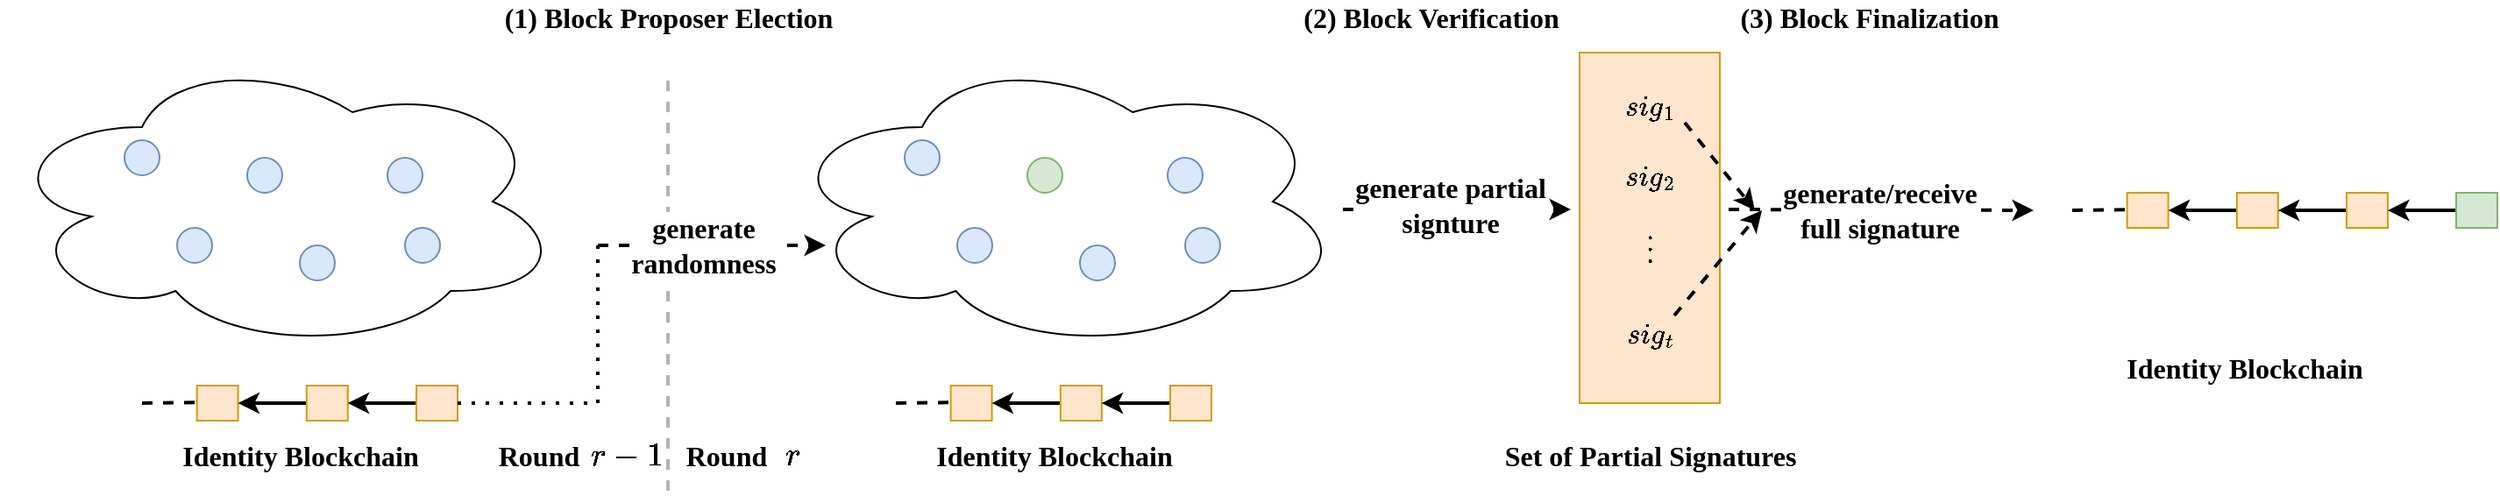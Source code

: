 <mxfile version="16.5.1" type="device" pages="7"><diagram id="4I6tZhF-R6GU-miMl_Zh" name="SBCWN"><mxGraphModel dx="1102" dy="865" grid="1" gridSize="10" guides="1" tooltips="1" connect="1" arrows="1" fold="1" page="1" pageScale="1" pageWidth="1169" pageHeight="827" math="1" shadow="0"><root><mxCell id="0"/><mxCell id="1" parent="0"/><mxCell id="rKOVacssBtrYEjkNXJGi-491" value="" style="group;fontStyle=1" parent="1" vertex="1" connectable="0"><mxGeometry x="20" y="40" width="1361" height="280" as="geometry"/></mxCell><mxCell id="rKOVacssBtrYEjkNXJGi-382" value="" style="group" parent="rKOVacssBtrYEjkNXJGi-491" vertex="1" connectable="0"><mxGeometry y="30" width="320" height="170" as="geometry"/></mxCell><mxCell id="rKOVacssBtrYEjkNXJGi-377" value="" style="ellipse;shape=cloud;whiteSpace=wrap;html=1;" parent="rKOVacssBtrYEjkNXJGi-382" vertex="1"><mxGeometry width="320" height="170" as="geometry"/></mxCell><mxCell id="rKOVacssBtrYEjkNXJGi-375" value="" style="ellipse;whiteSpace=wrap;html=1;aspect=fixed;fillColor=#dae8fc;strokeColor=#6c8ebf;" parent="rKOVacssBtrYEjkNXJGi-382" vertex="1"><mxGeometry x="140" y="60" width="20" height="20" as="geometry"/></mxCell><mxCell id="rKOVacssBtrYEjkNXJGi-376" value="" style="ellipse;whiteSpace=wrap;html=1;aspect=fixed;fillColor=#dae8fc;strokeColor=#6c8ebf;" parent="rKOVacssBtrYEjkNXJGi-382" vertex="1"><mxGeometry x="100" y="100" width="20" height="20" as="geometry"/></mxCell><mxCell id="rKOVacssBtrYEjkNXJGi-378" value="" style="ellipse;whiteSpace=wrap;html=1;aspect=fixed;fillColor=#dae8fc;strokeColor=#6c8ebf;" parent="rKOVacssBtrYEjkNXJGi-382" vertex="1"><mxGeometry x="170" y="110" width="20" height="20" as="geometry"/></mxCell><mxCell id="rKOVacssBtrYEjkNXJGi-379" value="" style="ellipse;whiteSpace=wrap;html=1;aspect=fixed;fillColor=#dae8fc;strokeColor=#6c8ebf;" parent="rKOVacssBtrYEjkNXJGi-382" vertex="1"><mxGeometry x="220" y="60" width="20" height="20" as="geometry"/></mxCell><mxCell id="rKOVacssBtrYEjkNXJGi-380" value="" style="ellipse;whiteSpace=wrap;html=1;aspect=fixed;fillColor=#dae8fc;strokeColor=#6c8ebf;" parent="rKOVacssBtrYEjkNXJGi-382" vertex="1"><mxGeometry x="70" y="50" width="20" height="20" as="geometry"/></mxCell><mxCell id="rKOVacssBtrYEjkNXJGi-381" value="" style="ellipse;whiteSpace=wrap;html=1;aspect=fixed;fillColor=#dae8fc;strokeColor=#6c8ebf;" parent="rKOVacssBtrYEjkNXJGi-382" vertex="1"><mxGeometry x="230" y="100" width="20" height="20" as="geometry"/></mxCell><mxCell id="rKOVacssBtrYEjkNXJGi-383" value="" style="group" parent="rKOVacssBtrYEjkNXJGi-491" vertex="1" connectable="0"><mxGeometry x="445" y="30" width="320" height="170" as="geometry"/></mxCell><mxCell id="rKOVacssBtrYEjkNXJGi-384" value="" style="ellipse;shape=cloud;whiteSpace=wrap;html=1;" parent="rKOVacssBtrYEjkNXJGi-383" vertex="1"><mxGeometry width="320" height="170" as="geometry"/></mxCell><mxCell id="rKOVacssBtrYEjkNXJGi-413" value="" style="group" parent="rKOVacssBtrYEjkNXJGi-383" vertex="1" connectable="0"><mxGeometry x="70" y="50" width="180" height="80" as="geometry"/></mxCell><mxCell id="rKOVacssBtrYEjkNXJGi-385" value="" style="ellipse;whiteSpace=wrap;html=1;aspect=fixed;fillColor=#d5e8d4;strokeColor=#82b366;" parent="rKOVacssBtrYEjkNXJGi-413" vertex="1"><mxGeometry x="70" y="10" width="20" height="20" as="geometry"/></mxCell><mxCell id="rKOVacssBtrYEjkNXJGi-386" value="" style="ellipse;whiteSpace=wrap;html=1;aspect=fixed;fillColor=#dae8fc;strokeColor=#6c8ebf;" parent="rKOVacssBtrYEjkNXJGi-413" vertex="1"><mxGeometry x="30" y="50" width="20" height="20" as="geometry"/></mxCell><mxCell id="rKOVacssBtrYEjkNXJGi-387" value="" style="ellipse;whiteSpace=wrap;html=1;aspect=fixed;fillColor=#dae8fc;strokeColor=#6c8ebf;" parent="rKOVacssBtrYEjkNXJGi-413" vertex="1"><mxGeometry x="100" y="60" width="20" height="20" as="geometry"/></mxCell><mxCell id="rKOVacssBtrYEjkNXJGi-388" value="" style="ellipse;whiteSpace=wrap;html=1;aspect=fixed;fillColor=#dae8fc;strokeColor=#6c8ebf;" parent="rKOVacssBtrYEjkNXJGi-413" vertex="1"><mxGeometry x="150" y="10" width="20" height="20" as="geometry"/></mxCell><mxCell id="rKOVacssBtrYEjkNXJGi-389" value="" style="ellipse;whiteSpace=wrap;html=1;aspect=fixed;fillColor=#dae8fc;strokeColor=#6c8ebf;" parent="rKOVacssBtrYEjkNXJGi-413" vertex="1"><mxGeometry width="20" height="20" as="geometry"/></mxCell><mxCell id="rKOVacssBtrYEjkNXJGi-390" value="" style="ellipse;whiteSpace=wrap;html=1;aspect=fixed;fillColor=#dae8fc;strokeColor=#6c8ebf;" parent="rKOVacssBtrYEjkNXJGi-413" vertex="1"><mxGeometry x="160" y="50" width="20" height="20" as="geometry"/></mxCell><mxCell id="rKOVacssBtrYEjkNXJGi-397" value="" style="group" parent="rKOVacssBtrYEjkNXJGi-491" vertex="1" connectable="0"><mxGeometry x="80" y="220" width="180" height="20" as="geometry"/></mxCell><mxCell id="rKOVacssBtrYEjkNXJGi-391" value="" style="rounded=0;whiteSpace=wrap;html=1;fillColor=#ffe6cc;strokeColor=#d79b00;" parent="rKOVacssBtrYEjkNXJGi-397" vertex="1"><mxGeometry x="31.304" width="23.478" height="20" as="geometry"/></mxCell><mxCell id="rKOVacssBtrYEjkNXJGi-393" style="edgeStyle=orthogonalEdgeStyle;rounded=0;orthogonalLoop=1;jettySize=auto;html=1;exitX=0;exitY=0.5;exitDx=0;exitDy=0;entryX=1;entryY=0.5;entryDx=0;entryDy=0;strokeWidth=2;" parent="rKOVacssBtrYEjkNXJGi-397" source="rKOVacssBtrYEjkNXJGi-392" target="rKOVacssBtrYEjkNXJGi-391" edge="1"><mxGeometry relative="1" as="geometry"/></mxCell><mxCell id="rKOVacssBtrYEjkNXJGi-392" value="" style="rounded=0;whiteSpace=wrap;html=1;fillColor=#ffe6cc;strokeColor=#d79b00;" parent="rKOVacssBtrYEjkNXJGi-397" vertex="1"><mxGeometry x="93.913" width="23.478" height="20" as="geometry"/></mxCell><mxCell id="rKOVacssBtrYEjkNXJGi-395" style="edgeStyle=orthogonalEdgeStyle;rounded=0;orthogonalLoop=1;jettySize=auto;html=1;exitX=0;exitY=0.5;exitDx=0;exitDy=0;entryX=1;entryY=0.5;entryDx=0;entryDy=0;strokeWidth=2;" parent="rKOVacssBtrYEjkNXJGi-397" source="rKOVacssBtrYEjkNXJGi-394" target="rKOVacssBtrYEjkNXJGi-392" edge="1"><mxGeometry relative="1" as="geometry"/></mxCell><mxCell id="rKOVacssBtrYEjkNXJGi-394" value="" style="rounded=0;whiteSpace=wrap;html=1;fillColor=#ffe6cc;strokeColor=#d79b00;" parent="rKOVacssBtrYEjkNXJGi-397" vertex="1"><mxGeometry x="156.522" width="23.478" height="20" as="geometry"/></mxCell><mxCell id="rKOVacssBtrYEjkNXJGi-396" value="" style="endArrow=none;html=1;rounded=0;strokeWidth=2;dashed=1;" parent="rKOVacssBtrYEjkNXJGi-397" edge="1"><mxGeometry width="50" height="50" relative="1" as="geometry"><mxPoint y="10" as="sourcePoint"/><mxPoint x="31.304" y="9.667" as="targetPoint"/></mxGeometry></mxCell><mxCell id="rKOVacssBtrYEjkNXJGi-398" value="&lt;font face=&quot;Times New Roman&quot; style=&quot;font-size: 16px&quot;&gt;Identity Blockchain&lt;/font&gt;" style="text;html=1;align=center;verticalAlign=middle;resizable=0;points=[];autosize=1;strokeColor=none;fillColor=none;fontStyle=1" parent="rKOVacssBtrYEjkNXJGi-491" vertex="1"><mxGeometry x="95" y="250" width="150" height="20" as="geometry"/></mxCell><mxCell id="rKOVacssBtrYEjkNXJGi-399" value="" style="group" parent="rKOVacssBtrYEjkNXJGi-491" vertex="1" connectable="0"><mxGeometry x="510" y="220" width="180" height="20" as="geometry"/></mxCell><mxCell id="rKOVacssBtrYEjkNXJGi-400" value="" style="rounded=0;whiteSpace=wrap;html=1;fillColor=#ffe6cc;strokeColor=#d79b00;" parent="rKOVacssBtrYEjkNXJGi-399" vertex="1"><mxGeometry x="31.304" width="23.478" height="20" as="geometry"/></mxCell><mxCell id="rKOVacssBtrYEjkNXJGi-401" style="edgeStyle=orthogonalEdgeStyle;rounded=0;orthogonalLoop=1;jettySize=auto;html=1;exitX=0;exitY=0.5;exitDx=0;exitDy=0;entryX=1;entryY=0.5;entryDx=0;entryDy=0;strokeWidth=2;" parent="rKOVacssBtrYEjkNXJGi-399" source="rKOVacssBtrYEjkNXJGi-402" target="rKOVacssBtrYEjkNXJGi-400" edge="1"><mxGeometry relative="1" as="geometry"/></mxCell><mxCell id="rKOVacssBtrYEjkNXJGi-402" value="" style="rounded=0;whiteSpace=wrap;html=1;fillColor=#ffe6cc;strokeColor=#d79b00;" parent="rKOVacssBtrYEjkNXJGi-399" vertex="1"><mxGeometry x="93.913" width="23.478" height="20" as="geometry"/></mxCell><mxCell id="rKOVacssBtrYEjkNXJGi-403" style="edgeStyle=orthogonalEdgeStyle;rounded=0;orthogonalLoop=1;jettySize=auto;html=1;exitX=0;exitY=0.5;exitDx=0;exitDy=0;entryX=1;entryY=0.5;entryDx=0;entryDy=0;strokeWidth=2;" parent="rKOVacssBtrYEjkNXJGi-399" source="rKOVacssBtrYEjkNXJGi-404" target="rKOVacssBtrYEjkNXJGi-402" edge="1"><mxGeometry relative="1" as="geometry"/></mxCell><mxCell id="rKOVacssBtrYEjkNXJGi-404" value="" style="rounded=0;whiteSpace=wrap;html=1;fillColor=#ffe6cc;strokeColor=#d79b00;" parent="rKOVacssBtrYEjkNXJGi-399" vertex="1"><mxGeometry x="156.522" width="23.478" height="20" as="geometry"/></mxCell><mxCell id="rKOVacssBtrYEjkNXJGi-405" value="" style="endArrow=none;html=1;rounded=0;strokeWidth=2;dashed=1;" parent="rKOVacssBtrYEjkNXJGi-399" edge="1"><mxGeometry width="50" height="50" relative="1" as="geometry"><mxPoint y="10" as="sourcePoint"/><mxPoint x="31.304" y="9.667" as="targetPoint"/></mxGeometry></mxCell><mxCell id="rKOVacssBtrYEjkNXJGi-406" value="&lt;font face=&quot;Times New Roman&quot; style=&quot;font-size: 16px&quot;&gt;Identity Blockchain&lt;/font&gt;" style="text;html=1;align=center;verticalAlign=middle;resizable=0;points=[];autosize=1;strokeColor=none;fillColor=none;fontStyle=1" parent="rKOVacssBtrYEjkNXJGi-491" vertex="1"><mxGeometry x="525" y="250" width="150" height="20" as="geometry"/></mxCell><mxCell id="rKOVacssBtrYEjkNXJGi-407" value="" style="endArrow=none;dashed=1;html=1;rounded=0;fontFamily=Times New Roman;fontSize=16;strokeWidth=2;strokeColor=#B3B3B3;" parent="rKOVacssBtrYEjkNXJGi-491" edge="1"><mxGeometry width="50" height="50" relative="1" as="geometry"><mxPoint x="380" y="280" as="sourcePoint"/><mxPoint x="380" y="40" as="targetPoint"/></mxGeometry></mxCell><mxCell id="rKOVacssBtrYEjkNXJGi-408" value="" style="endArrow=none;dashed=1;html=1;dashPattern=1 3;strokeWidth=2;rounded=0;fontFamily=Times New Roman;fontSize=16;exitX=1;exitY=0.5;exitDx=0;exitDy=0;" parent="rKOVacssBtrYEjkNXJGi-491" source="rKOVacssBtrYEjkNXJGi-394" edge="1"><mxGeometry width="50" height="50" relative="1" as="geometry"><mxPoint x="470" y="430" as="sourcePoint"/><mxPoint x="340" y="230" as="targetPoint"/></mxGeometry></mxCell><mxCell id="rKOVacssBtrYEjkNXJGi-409" value="" style="endArrow=none;dashed=1;html=1;dashPattern=1 3;strokeWidth=2;rounded=0;fontFamily=Times New Roman;fontSize=16;" parent="rKOVacssBtrYEjkNXJGi-491" edge="1"><mxGeometry width="50" height="50" relative="1" as="geometry"><mxPoint x="340" y="230" as="sourcePoint"/><mxPoint x="340" y="140" as="targetPoint"/></mxGeometry></mxCell><mxCell id="rKOVacssBtrYEjkNXJGi-410" value="Round&amp;nbsp;" style="text;html=1;align=center;verticalAlign=middle;resizable=0;points=[];autosize=1;strokeColor=none;fillColor=none;fontSize=16;fontFamily=Times New Roman;fontStyle=1" parent="rKOVacssBtrYEjkNXJGi-491" vertex="1"><mxGeometry x="273" y="250" width="70" height="20" as="geometry"/></mxCell><mxCell id="rKOVacssBtrYEjkNXJGi-411" value="" style="endArrow=classic;html=1;rounded=0;dashed=1;fontFamily=Times New Roman;fontSize=16;strokeWidth=2;" parent="rKOVacssBtrYEjkNXJGi-491" edge="1"><mxGeometry width="50" height="50" relative="1" as="geometry"><mxPoint x="340" y="140" as="sourcePoint"/><mxPoint x="470" y="140" as="targetPoint"/></mxGeometry></mxCell><mxCell id="rKOVacssBtrYEjkNXJGi-412" value="generate&lt;br&gt;randomness" style="edgeLabel;html=1;align=center;verticalAlign=middle;resizable=0;points=[];fontSize=16;fontFamily=Times New Roman;fontStyle=1" parent="rKOVacssBtrYEjkNXJGi-411" vertex="1" connectable="0"><mxGeometry x="-0.4" y="-2" relative="1" as="geometry"><mxPoint x="21" y="-2" as="offset"/></mxGeometry></mxCell><mxCell id="rKOVacssBtrYEjkNXJGi-450" value="" style="endArrow=classic;html=1;rounded=0;dashed=1;fontFamily=Times New Roman;fontSize=16;strokeWidth=2;" parent="rKOVacssBtrYEjkNXJGi-491" edge="1"><mxGeometry width="50" height="50" relative="1" as="geometry"><mxPoint x="765" y="119.5" as="sourcePoint"/><mxPoint x="895" y="119.5" as="targetPoint"/></mxGeometry></mxCell><mxCell id="rKOVacssBtrYEjkNXJGi-452" value="" style="endArrow=classic;html=1;rounded=0;dashed=1;fontFamily=Times New Roman;fontSize=16;strokeWidth=2;" parent="rKOVacssBtrYEjkNXJGi-491" edge="1"><mxGeometry width="50" height="50" relative="1" as="geometry"><mxPoint x="985" y="119.5" as="sourcePoint"/><mxPoint x="1159" y="120" as="targetPoint"/></mxGeometry></mxCell><mxCell id="rKOVacssBtrYEjkNXJGi-453" value="generate/receive&lt;br&gt;full signature" style="edgeLabel;html=1;align=center;verticalAlign=middle;resizable=0;points=[];fontSize=16;fontFamily=Times New Roman;fontStyle=1" parent="rKOVacssBtrYEjkNXJGi-452" vertex="1" connectable="0"><mxGeometry x="-0.4" y="-2" relative="1" as="geometry"><mxPoint x="34" y="-2" as="offset"/></mxGeometry></mxCell><mxCell id="rKOVacssBtrYEjkNXJGi-461" value="&lt;font face=&quot;Times New Roman&quot; style=&quot;font-size: 16px&quot;&gt;Identity Blockchain&lt;/font&gt;" style="text;html=1;align=center;verticalAlign=middle;resizable=0;points=[];autosize=1;strokeColor=none;fillColor=none;fontStyle=1" parent="rKOVacssBtrYEjkNXJGi-491" vertex="1"><mxGeometry x="1204" y="200" width="150" height="20" as="geometry"/></mxCell><mxCell id="rKOVacssBtrYEjkNXJGi-462" value="" style="group" parent="rKOVacssBtrYEjkNXJGi-491" vertex="1" connectable="0"><mxGeometry x="1181" y="110" width="180" height="20" as="geometry"/></mxCell><mxCell id="rKOVacssBtrYEjkNXJGi-463" value="" style="rounded=0;whiteSpace=wrap;html=1;fillColor=#ffe6cc;strokeColor=#d79b00;" parent="rKOVacssBtrYEjkNXJGi-462" vertex="1"><mxGeometry x="31.304" width="23.478" height="20" as="geometry"/></mxCell><mxCell id="rKOVacssBtrYEjkNXJGi-464" style="edgeStyle=orthogonalEdgeStyle;rounded=0;orthogonalLoop=1;jettySize=auto;html=1;exitX=0;exitY=0.5;exitDx=0;exitDy=0;entryX=1;entryY=0.5;entryDx=0;entryDy=0;strokeWidth=2;" parent="rKOVacssBtrYEjkNXJGi-462" source="rKOVacssBtrYEjkNXJGi-465" target="rKOVacssBtrYEjkNXJGi-463" edge="1"><mxGeometry relative="1" as="geometry"/></mxCell><mxCell id="rKOVacssBtrYEjkNXJGi-465" value="" style="rounded=0;whiteSpace=wrap;html=1;fillColor=#ffe6cc;strokeColor=#d79b00;" parent="rKOVacssBtrYEjkNXJGi-462" vertex="1"><mxGeometry x="93.913" width="23.478" height="20" as="geometry"/></mxCell><mxCell id="rKOVacssBtrYEjkNXJGi-466" style="edgeStyle=orthogonalEdgeStyle;rounded=0;orthogonalLoop=1;jettySize=auto;html=1;exitX=0;exitY=0.5;exitDx=0;exitDy=0;entryX=1;entryY=0.5;entryDx=0;entryDy=0;strokeWidth=2;" parent="rKOVacssBtrYEjkNXJGi-462" source="rKOVacssBtrYEjkNXJGi-467" target="rKOVacssBtrYEjkNXJGi-465" edge="1"><mxGeometry relative="1" as="geometry"/></mxCell><mxCell id="rKOVacssBtrYEjkNXJGi-467" value="" style="rounded=0;whiteSpace=wrap;html=1;fillColor=#ffe6cc;strokeColor=#d79b00;" parent="rKOVacssBtrYEjkNXJGi-462" vertex="1"><mxGeometry x="156.522" width="23.478" height="20" as="geometry"/></mxCell><mxCell id="rKOVacssBtrYEjkNXJGi-468" value="" style="endArrow=none;html=1;rounded=0;strokeWidth=2;dashed=1;" parent="rKOVacssBtrYEjkNXJGi-462" edge="1"><mxGeometry width="50" height="50" relative="1" as="geometry"><mxPoint y="10" as="sourcePoint"/><mxPoint x="31.304" y="9.667" as="targetPoint"/></mxGeometry></mxCell><mxCell id="rKOVacssBtrYEjkNXJGi-479" value="(1) Block Proposer Election" style="text;html=1;align=center;verticalAlign=middle;resizable=0;points=[];autosize=1;strokeColor=none;fillColor=none;fontSize=16;fontFamily=Times New Roman;fontStyle=1" parent="rKOVacssBtrYEjkNXJGi-491" vertex="1"><mxGeometry x="280" width="200" height="20" as="geometry"/></mxCell><mxCell id="rKOVacssBtrYEjkNXJGi-480" value="(2) Block Verification" style="text;html=1;align=center;verticalAlign=middle;resizable=0;points=[];autosize=1;strokeColor=none;fillColor=none;fontSize=16;fontFamily=Times New Roman;fontStyle=1" parent="rKOVacssBtrYEjkNXJGi-491" vertex="1"><mxGeometry x="735" width="160" height="20" as="geometry"/></mxCell><mxCell id="rKOVacssBtrYEjkNXJGi-481" value="(3) Block Finalization" style="text;html=1;align=center;verticalAlign=middle;resizable=0;points=[];autosize=1;strokeColor=none;fillColor=none;fontSize=16;fontFamily=Times New Roman;fontStyle=1" parent="rKOVacssBtrYEjkNXJGi-491" vertex="1"><mxGeometry x="985" width="160" height="20" as="geometry"/></mxCell><mxCell id="rKOVacssBtrYEjkNXJGi-489" value="Set of Partial Signatures" style="text;html=1;align=center;verticalAlign=middle;resizable=0;points=[];autosize=1;strokeColor=none;fillColor=none;fontSize=16;fontFamily=Times New Roman;fontStyle=1" parent="rKOVacssBtrYEjkNXJGi-491" vertex="1"><mxGeometry x="850" y="250" width="180" height="20" as="geometry"/></mxCell><mxCell id="rKOVacssBtrYEjkNXJGi-490" value="" style="group" parent="rKOVacssBtrYEjkNXJGi-491" vertex="1" connectable="0"><mxGeometry x="895" y="30" width="90" height="200" as="geometry"/></mxCell><mxCell id="rKOVacssBtrYEjkNXJGi-487" value="" style="rounded=0;whiteSpace=wrap;html=1;fontFamily=Times New Roman;fontSize=16;fillColor=#ffe6cc;strokeColor=#d79b00;" parent="rKOVacssBtrYEjkNXJGi-490" vertex="1"><mxGeometry x="5" width="80" height="200" as="geometry"/></mxCell><mxCell id="rKOVacssBtrYEjkNXJGi-483" value="$$sig_1$$" style="text;html=1;align=center;verticalAlign=middle;resizable=0;points=[];autosize=1;strokeColor=none;fillColor=none;fontSize=16;fontFamily=Times New Roman;" parent="rKOVacssBtrYEjkNXJGi-490" vertex="1"><mxGeometry x="5" y="20" width="80" height="20" as="geometry"/></mxCell><mxCell id="rKOVacssBtrYEjkNXJGi-484" value="$$sig_2$$" style="text;html=1;align=center;verticalAlign=middle;resizable=0;points=[];autosize=1;strokeColor=none;fillColor=none;fontSize=16;fontFamily=Times New Roman;" parent="rKOVacssBtrYEjkNXJGi-490" vertex="1"><mxGeometry x="5" y="60" width="80" height="20" as="geometry"/></mxCell><mxCell id="rKOVacssBtrYEjkNXJGi-485" value="$$sig_t$$" style="text;html=1;align=center;verticalAlign=middle;resizable=0;points=[];autosize=1;strokeColor=none;fillColor=none;fontSize=16;fontFamily=Times New Roman;" parent="rKOVacssBtrYEjkNXJGi-490" vertex="1"><mxGeometry x="5" y="150" width="80" height="20" as="geometry"/></mxCell><mxCell id="rKOVacssBtrYEjkNXJGi-486" value="$$\vdots$$" style="text;html=1;align=center;verticalAlign=middle;resizable=0;points=[];autosize=1;strokeColor=none;fillColor=none;fontSize=16;fontFamily=Times New Roman;" parent="rKOVacssBtrYEjkNXJGi-490" vertex="1"><mxGeometry y="100" width="90" height="20" as="geometry"/></mxCell><mxCell id="mQZ1wGjlOwpHv5f8S5hw-3" value="" style="endArrow=classic;html=1;rounded=0;dashed=1;strokeWidth=2;" parent="rKOVacssBtrYEjkNXJGi-491" edge="1"><mxGeometry width="50" height="50" relative="1" as="geometry"><mxPoint x="960" y="70" as="sourcePoint"/><mxPoint x="1000" y="120" as="targetPoint"/></mxGeometry></mxCell><mxCell id="mQZ1wGjlOwpHv5f8S5hw-4" value="" style="endArrow=classic;html=1;rounded=0;dashed=1;strokeWidth=2;" parent="rKOVacssBtrYEjkNXJGi-491" edge="1"><mxGeometry width="50" height="50" relative="1" as="geometry"><mxPoint x="954" y="180" as="sourcePoint"/><mxPoint x="1004" y="120" as="targetPoint"/></mxGeometry></mxCell><mxCell id="fhp_jjJ_cUkS1hPVz0Fk-2" value="&lt;span style=&quot;font-size: 16px&quot;&gt;$$r-1$$&lt;/span&gt;" style="text;html=1;align=center;verticalAlign=middle;resizable=0;points=[];autosize=1;strokeColor=none;fillColor=none;fontStyle=1" parent="rKOVacssBtrYEjkNXJGi-491" vertex="1"><mxGeometry x="321" y="250" width="70" height="20" as="geometry"/></mxCell><mxCell id="fhp_jjJ_cUkS1hPVz0Fk-4" value="&lt;span style=&quot;font-size: 16px&quot;&gt;$$r$$&lt;/span&gt;" style="text;html=1;align=center;verticalAlign=middle;resizable=0;points=[];autosize=1;strokeColor=none;fillColor=none;fontStyle=1" parent="rKOVacssBtrYEjkNXJGi-491" vertex="1"><mxGeometry x="421" y="250" width="60" height="20" as="geometry"/></mxCell><mxCell id="fhp_jjJ_cUkS1hPVz0Fk-3" value="Round&amp;nbsp;" style="text;html=1;align=center;verticalAlign=middle;resizable=0;points=[];autosize=1;strokeColor=none;fillColor=none;fontSize=16;fontFamily=Times New Roman;fontStyle=1" parent="rKOVacssBtrYEjkNXJGi-491" vertex="1"><mxGeometry x="380" y="250" width="70" height="20" as="geometry"/></mxCell><mxCell id="xnPlzl9z4WJIQTPs_i3Z-65" style="edgeStyle=orthogonalEdgeStyle;rounded=0;orthogonalLoop=1;jettySize=auto;html=1;exitX=0;exitY=0.5;exitDx=0;exitDy=0;entryX=1;entryY=0.5;entryDx=0;entryDy=0;fontFamily=Times New Roman;fontSize=16;strokeWidth=2;" parent="1" source="xnPlzl9z4WJIQTPs_i3Z-64" target="rKOVacssBtrYEjkNXJGi-467" edge="1"><mxGeometry relative="1" as="geometry"/></mxCell><mxCell id="xnPlzl9z4WJIQTPs_i3Z-64" value="" style="rounded=0;whiteSpace=wrap;html=1;fillColor=#d5e8d4;strokeColor=#82b366;" parent="1" vertex="1"><mxGeometry x="1420.002" y="150" width="23.478" height="20" as="geometry"/></mxCell><mxCell id="mQZ1wGjlOwpHv5f8S5hw-7" value="generate partial&lt;br&gt;signture" style="edgeLabel;html=1;align=center;verticalAlign=middle;resizable=0;points=[];fontSize=16;fontFamily=Times New Roman;fontStyle=1" parent="1" vertex="1" connectable="0"><mxGeometry x="846" y="156.5" as="geometry"/></mxCell></root></mxGraphModel></diagram><diagram id="rDabwxWKJsSXxxtC06mw" name="Components of consenuss protocol"><mxGraphModel dx="1102" dy="865" grid="1" gridSize="10" guides="1" tooltips="1" connect="1" arrows="1" fold="1" page="1" pageScale="1" pageWidth="1169" pageHeight="827" math="0" shadow="0"><root><mxCell id="d_LHg4EKkEpwWRqi0MQS-0"/><mxCell id="d_LHg4EKkEpwWRqi0MQS-1" parent="d_LHg4EKkEpwWRqi0MQS-0"/><mxCell id="CBAUuTM8nlsDqpqWAlY8-0" value="" style="rounded=1;whiteSpace=wrap;html=1;fontFamily=Times New Roman;fontSize=16;strokeWidth=2;dashed=1;fillColor=#FFFFFF;strokeColor=#b85450;" parent="d_LHg4EKkEpwWRqi0MQS-1" vertex="1"><mxGeometry x="280" y="120" width="670" height="440" as="geometry"/></mxCell><mxCell id="mn4CeXdOY0JLBASR6Sd4-0" value="&lt;font style=&quot;font-size: 16px&quot; face=&quot;Times New Roman&quot;&gt;&lt;b&gt;Block Proposer Election&amp;nbsp;&lt;br&gt;&lt;/b&gt;&lt;/font&gt;" style="rounded=1;whiteSpace=wrap;html=1;strokeWidth=2;fillColor=#d5e8d4;strokeColor=#82b366;" parent="d_LHg4EKkEpwWRqi0MQS-1" vertex="1"><mxGeometry x="740" y="300" width="140" height="80" as="geometry"/></mxCell><mxCell id="mn4CeXdOY0JLBASR6Sd4-1" value="&lt;b&gt;Randomness Generation&lt;/b&gt;" style="rounded=1;whiteSpace=wrap;html=1;fontFamily=Times New Roman;fontSize=16;strokeWidth=2;fillColor=#dae8fc;strokeColor=#6c8ebf;" parent="d_LHg4EKkEpwWRqi0MQS-1" vertex="1"><mxGeometry x="550" y="140" width="120" height="60" as="geometry"/></mxCell><mxCell id="mn4CeXdOY0JLBASR6Sd4-3" value="" style="curved=1;endArrow=classic;html=1;rounded=0;fontFamily=Times New Roman;fontSize=16;exitX=1;exitY=0.5;exitDx=0;exitDy=0;entryX=0.5;entryY=0;entryDx=0;entryDy=0;strokeWidth=2;" parent="d_LHg4EKkEpwWRqi0MQS-1" source="mn4CeXdOY0JLBASR6Sd4-1" target="mn4CeXdOY0JLBASR6Sd4-0" edge="1"><mxGeometry width="50" height="50" relative="1" as="geometry"><mxPoint x="840" y="510" as="sourcePoint"/><mxPoint x="890" y="460" as="targetPoint"/><Array as="points"><mxPoint x="800" y="170"/></Array></mxGeometry></mxCell><mxCell id="mn4CeXdOY0JLBASR6Sd4-10" value="VRF-based Verifiable Block&amp;nbsp;&lt;br&gt;Proposer Election Protocol" style="edgeLabel;html=1;align=center;verticalAlign=middle;resizable=0;points=[];fontSize=16;fontFamily=Times New Roman;" parent="mn4CeXdOY0JLBASR6Sd4-3" vertex="1" connectable="0"><mxGeometry x="0.244" y="-28" relative="1" as="geometry"><mxPoint y="26" as="offset"/></mxGeometry></mxCell><mxCell id="mn4CeXdOY0JLBASR6Sd4-4" value="&lt;font style=&quot;font-size: 16px&quot; face=&quot;Times New Roman&quot;&gt;&lt;b&gt;Block Verification&lt;br&gt;&lt;/b&gt;&lt;/font&gt;" style="rounded=1;whiteSpace=wrap;html=1;strokeWidth=2;fillColor=#d5e8d4;strokeColor=#82b366;" parent="d_LHg4EKkEpwWRqi0MQS-1" vertex="1"><mxGeometry x="540" y="460" width="140" height="80" as="geometry"/></mxCell><mxCell id="mn4CeXdOY0JLBASR6Sd4-5" value="" style="curved=1;endArrow=classic;html=1;rounded=0;fontFamily=Times New Roman;fontSize=16;exitX=0.5;exitY=1;exitDx=0;exitDy=0;entryX=1;entryY=0.5;entryDx=0;entryDy=0;strokeWidth=2;" parent="d_LHg4EKkEpwWRqi0MQS-1" source="mn4CeXdOY0JLBASR6Sd4-0" target="mn4CeXdOY0JLBASR6Sd4-4" edge="1"><mxGeometry width="50" height="50" relative="1" as="geometry"><mxPoint x="740" y="430" as="sourcePoint"/><mxPoint x="890" y="560" as="targetPoint"/><Array as="points"><mxPoint x="800" y="480"/></Array></mxGeometry></mxCell><mxCell id="mn4CeXdOY0JLBASR6Sd4-11" value="Block Proposal" style="edgeLabel;html=1;align=center;verticalAlign=middle;resizable=0;points=[];fontSize=16;fontFamily=Times New Roman;" parent="mn4CeXdOY0JLBASR6Sd4-5" vertex="1" connectable="0"><mxGeometry x="-0.311" y="-21" relative="1" as="geometry"><mxPoint y="-1" as="offset"/></mxGeometry></mxCell><mxCell id="mn4CeXdOY0JLBASR6Sd4-6" value="&lt;font style=&quot;font-size: 16px&quot; face=&quot;Times New Roman&quot;&gt;&lt;b&gt;Block Finalization&lt;br&gt;(Signature Recovery)&lt;br&gt;&lt;/b&gt;&lt;/font&gt;" style="rounded=1;whiteSpace=wrap;html=1;strokeWidth=2;fillColor=#d5e8d4;strokeColor=#82b366;" parent="d_LHg4EKkEpwWRqi0MQS-1" vertex="1"><mxGeometry x="330" y="300" width="150" height="80" as="geometry"/></mxCell><mxCell id="mn4CeXdOY0JLBASR6Sd4-7" value="" style="curved=1;endArrow=classic;html=1;rounded=0;fontFamily=Times New Roman;fontSize=16;exitX=0;exitY=0.5;exitDx=0;exitDy=0;entryX=0.5;entryY=1;entryDx=0;entryDy=0;strokeWidth=2;" parent="d_LHg4EKkEpwWRqi0MQS-1" source="mn4CeXdOY0JLBASR6Sd4-4" target="mn4CeXdOY0JLBASR6Sd4-6" edge="1"><mxGeometry width="50" height="50" relative="1" as="geometry"><mxPoint x="520" y="360" as="sourcePoint"/><mxPoint x="390" y="480" as="targetPoint"/><Array as="points"><mxPoint x="440" y="490"/></Array></mxGeometry></mxCell><mxCell id="mn4CeXdOY0JLBASR6Sd4-12" value="Threshold Signature Scheme" style="edgeLabel;html=1;align=center;verticalAlign=middle;resizable=0;points=[];fontSize=16;fontFamily=Times New Roman;" parent="mn4CeXdOY0JLBASR6Sd4-7" vertex="1" connectable="0"><mxGeometry x="0.17" y="-18" relative="1" as="geometry"><mxPoint y="-10" as="offset"/></mxGeometry></mxCell><mxCell id="mn4CeXdOY0JLBASR6Sd4-8" value="" style="curved=1;endArrow=classic;html=1;rounded=0;fontFamily=Times New Roman;fontSize=16;exitX=0.5;exitY=0;exitDx=0;exitDy=0;entryX=0;entryY=0.5;entryDx=0;entryDy=0;strokeWidth=2;" parent="d_LHg4EKkEpwWRqi0MQS-1" source="mn4CeXdOY0JLBASR6Sd4-6" target="mn4CeXdOY0JLBASR6Sd4-1" edge="1"><mxGeometry width="50" height="50" relative="1" as="geometry"><mxPoint x="410" y="280" as="sourcePoint"/><mxPoint x="280" y="400" as="targetPoint"/><Array as="points"><mxPoint x="430" y="170"/></Array></mxGeometry></mxCell><mxCell id="mn4CeXdOY0JLBASR6Sd4-13" value="Distributed Randomness&amp;nbsp;&lt;br&gt;Generation Protocol" style="edgeLabel;html=1;align=center;verticalAlign=middle;resizable=0;points=[];fontSize=16;fontFamily=Times New Roman;" parent="mn4CeXdOY0JLBASR6Sd4-8" vertex="1" connectable="0"><mxGeometry x="-0.292" y="-19" relative="1" as="geometry"><mxPoint x="1" as="offset"/></mxGeometry></mxCell></root></mxGraphModel></diagram><diagram id="MxJi2pDHFqDZ8UpLAUZt" name="Data Structure"><mxGraphModel dx="1102" dy="865" grid="1" gridSize="10" guides="1" tooltips="1" connect="1" arrows="1" fold="1" page="1" pageScale="1" pageWidth="1169" pageHeight="827" math="1" shadow="0"><root><mxCell id="ri4QaT4UsGYYx80h_FI0-0"/><mxCell id="ri4QaT4UsGYYx80h_FI0-1" parent="ri4QaT4UsGYYx80h_FI0-0"/><mxCell id="ri4QaT4UsGYYx80h_FI0-2" value="&lt;b&gt;Block Header&lt;br&gt;&lt;br&gt;&lt;/b&gt;Version&lt;br&gt;Block Porpoder&lt;br&gt;Block Height&lt;br&gt;Previous Hash&lt;br&gt;Block Hash&lt;br&gt;Transactions Hash&lt;br&gt;Full Signature" style="rounded=0;whiteSpace=wrap;html=1;fontFamily=Times New Roman;fontSize=16;strokeWidth=2;" parent="ri4QaT4UsGYYx80h_FI0-1" vertex="1"><mxGeometry x="200" y="120" width="160" height="190" as="geometry"/></mxCell><mxCell id="ri4QaT4UsGYYx80h_FI0-4" value="&lt;b&gt;Block Body&lt;/b&gt;&lt;br&gt;&lt;br&gt;Transaction List" style="rounded=0;whiteSpace=wrap;html=1;fontFamily=Times New Roman;fontSize=16;strokeWidth=2;" parent="ri4QaT4UsGYYx80h_FI0-1" vertex="1"><mxGeometry x="200" y="310" width="160" height="90" as="geometry"/></mxCell><mxCell id="ri4QaT4UsGYYx80h_FI0-7" value="&lt;b&gt;Transaction List&lt;br&gt;&lt;br&gt;&lt;br&gt;&lt;br&gt;&lt;br&gt;&lt;br&gt;&lt;br&gt;&lt;br&gt;&lt;br&gt;&lt;br&gt;&lt;br&gt;&lt;/b&gt;" style="rounded=1;whiteSpace=wrap;html=1;fontFamily=Times New Roman;fontSize=16;strokeWidth=2;" parent="ri4QaT4UsGYYx80h_FI0-1" vertex="1"><mxGeometry x="440" y="440" width="150" height="280" as="geometry"/></mxCell><mxCell id="ri4QaT4UsGYYx80h_FI0-8" value="$$Tx_1$$" style="rounded=0;whiteSpace=wrap;html=1;fontFamily=Times New Roman;fontSize=16;strokeWidth=2;" parent="ri4QaT4UsGYYx80h_FI0-1" vertex="1"><mxGeometry x="455" y="510" width="120" height="30" as="geometry"/></mxCell><mxCell id="ri4QaT4UsGYYx80h_FI0-9" value="$$Tx_2$$" style="rounded=0;whiteSpace=wrap;html=1;fontFamily=Times New Roman;fontSize=16;strokeWidth=2;" parent="ri4QaT4UsGYYx80h_FI0-1" vertex="1"><mxGeometry x="455" y="560" width="120" height="30" as="geometry"/></mxCell><mxCell id="ri4QaT4UsGYYx80h_FI0-12" value="$$Tx_n$$" style="rounded=0;whiteSpace=wrap;html=1;fontFamily=Times New Roman;fontSize=16;strokeWidth=2;" parent="ri4QaT4UsGYYx80h_FI0-1" vertex="1"><mxGeometry x="455" y="650" width="120" height="30" as="geometry"/></mxCell><mxCell id="ri4QaT4UsGYYx80h_FI0-13" value="$$\vdots$$" style="text;html=1;align=center;verticalAlign=middle;resizable=0;points=[];autosize=1;strokeColor=none;fillColor=none;fontSize=16;fontFamily=Times New Roman;" parent="ri4QaT4UsGYYx80h_FI0-1" vertex="1"><mxGeometry x="470" y="610" width="90" height="20" as="geometry"/></mxCell><mxCell id="ri4QaT4UsGYYx80h_FI0-19" value="" style="endArrow=classic;html=1;rounded=0;fontFamily=Times New Roman;fontSize=16;strokeWidth=2;exitX=1;exitY=0.5;exitDx=0;exitDy=0;" parent="ri4QaT4UsGYYx80h_FI0-1" source="ri4QaT4UsGYYx80h_FI0-8" edge="1"><mxGeometry width="50" height="50" relative="1" as="geometry"><mxPoint x="560" y="550" as="sourcePoint"/><mxPoint x="640" y="525" as="targetPoint"/></mxGeometry></mxCell><mxCell id="ri4QaT4UsGYYx80h_FI0-20" value="&lt;b&gt;Transaction&lt;/b&gt;&lt;br&gt;&lt;br&gt;Payer's ID&lt;br&gt;Payee's ID&lt;br&gt;Service&lt;br&gt;Timestamp&amp;nbsp;&lt;br&gt;Payer's Signature&lt;br&gt;Payee's Signature" style="rounded=0;whiteSpace=wrap;html=1;fontFamily=Times New Roman;fontSize=16;strokeWidth=2;" parent="ri4QaT4UsGYYx80h_FI0-1" vertex="1"><mxGeometry x="640" y="495" width="140" height="165" as="geometry"/></mxCell><mxCell id="1EOxmIN2CscvqRNVHqHz-0" value="&lt;b&gt;Block Header&lt;br&gt;&lt;br&gt;&lt;/b&gt;Version&lt;br&gt;Block Porpoder&lt;br&gt;Block Height&lt;br&gt;Previous Hash&lt;br&gt;Block Hash&lt;br&gt;Transactions Hash&lt;br&gt;Full Signature" style="rounded=0;whiteSpace=wrap;html=1;fontFamily=Times New Roman;fontSize=16;strokeWidth=2;" vertex="1" parent="ri4QaT4UsGYYx80h_FI0-1"><mxGeometry x="440" y="120" width="160" height="190" as="geometry"/></mxCell><mxCell id="1EOxmIN2CscvqRNVHqHz-1" value="&lt;b&gt;Block Body&lt;/b&gt;&lt;br&gt;&lt;br&gt;Transaction List" style="rounded=0;whiteSpace=wrap;html=1;fontFamily=Times New Roman;fontSize=16;strokeWidth=2;" vertex="1" parent="ri4QaT4UsGYYx80h_FI0-1"><mxGeometry x="440" y="310" width="160" height="90" as="geometry"/></mxCell><mxCell id="1EOxmIN2CscvqRNVHqHz-2" value="&lt;b&gt;Block Header&lt;br&gt;&lt;br&gt;&lt;/b&gt;Version&lt;br&gt;Block Porpoder&lt;br&gt;Block Height&lt;br&gt;Previous Hash&lt;br&gt;Block Hash&lt;br&gt;Transactions Hash&lt;br&gt;Full Signature" style="rounded=0;whiteSpace=wrap;html=1;fontFamily=Times New Roman;fontSize=16;strokeWidth=2;" vertex="1" parent="ri4QaT4UsGYYx80h_FI0-1"><mxGeometry x="800" y="120" width="160" height="190" as="geometry"/></mxCell><mxCell id="1EOxmIN2CscvqRNVHqHz-3" value="&lt;b&gt;Block Body&lt;/b&gt;&lt;br&gt;&lt;br&gt;Transaction List" style="rounded=0;whiteSpace=wrap;html=1;fontFamily=Times New Roman;fontSize=16;strokeWidth=2;" vertex="1" parent="ri4QaT4UsGYYx80h_FI0-1"><mxGeometry x="800" y="310" width="160" height="90" as="geometry"/></mxCell><mxCell id="1EOxmIN2CscvqRNVHqHz-5" style="edgeStyle=orthogonalEdgeStyle;rounded=0;orthogonalLoop=1;jettySize=auto;html=1;exitX=0.188;exitY=0.579;exitDx=0;exitDy=0;entryX=0.75;entryY=0.684;entryDx=0;entryDy=0;entryPerimeter=0;exitPerimeter=0;strokeWidth=2;" edge="1" parent="ri4QaT4UsGYYx80h_FI0-1"><mxGeometry relative="1" as="geometry"><mxPoint x="470.08" y="233.01" as="sourcePoint"/><mxPoint x="320" y="252.96" as="targetPoint"/><Array as="points"><mxPoint x="400" y="233"/><mxPoint x="400" y="253"/></Array></mxGeometry></mxCell><mxCell id="1EOxmIN2CscvqRNVHqHz-6" style="edgeStyle=orthogonalEdgeStyle;rounded=0;orthogonalLoop=1;jettySize=auto;html=1;exitX=0.188;exitY=0.579;exitDx=0;exitDy=0;exitPerimeter=0;strokeWidth=2;" edge="1" parent="ri4QaT4UsGYYx80h_FI0-1"><mxGeometry relative="1" as="geometry"><mxPoint x="830.08" y="235.01" as="sourcePoint"/><mxPoint x="730" y="255" as="targetPoint"/><Array as="points"><mxPoint x="760" y="235"/><mxPoint x="760" y="255"/></Array></mxGeometry></mxCell><mxCell id="1EOxmIN2CscvqRNVHqHz-7" style="edgeStyle=orthogonalEdgeStyle;rounded=0;orthogonalLoop=1;jettySize=auto;html=1;strokeWidth=2;" edge="1" parent="ri4QaT4UsGYYx80h_FI0-1"><mxGeometry relative="1" as="geometry"><mxPoint x="640" y="235" as="sourcePoint"/><mxPoint x="560" y="255" as="targetPoint"/><Array as="points"><mxPoint x="590" y="235"/><mxPoint x="590" y="255"/></Array></mxGeometry></mxCell><mxCell id="1EOxmIN2CscvqRNVHqHz-8" value="&lt;span style=&quot;font-size: 20px&quot;&gt;$$\cdots$$&lt;/span&gt;" style="text;html=1;align=center;verticalAlign=middle;resizable=0;points=[];autosize=1;strokeColor=none;fillColor=none;" vertex="1" parent="ri4QaT4UsGYYx80h_FI0-1"><mxGeometry x="625" y="230" width="110" height="20" as="geometry"/></mxCell><mxCell id="1EOxmIN2CscvqRNVHqHz-9" style="edgeStyle=orthogonalEdgeStyle;rounded=0;orthogonalLoop=1;jettySize=auto;html=1;exitX=0;exitY=0.5;exitDx=0;exitDy=0;entryX=0.125;entryY=0.789;entryDx=0;entryDy=0;entryPerimeter=0;fontSize=20;strokeWidth=2;" edge="1" parent="ri4QaT4UsGYYx80h_FI0-1" source="ri4QaT4UsGYYx80h_FI0-8" target="1EOxmIN2CscvqRNVHqHz-0"><mxGeometry relative="1" as="geometry"><Array as="points"><mxPoint x="400" y="525"/><mxPoint x="400" y="270"/></Array></mxGeometry></mxCell><mxCell id="1EOxmIN2CscvqRNVHqHz-11" value="" style="endArrow=none;html=1;rounded=0;fontSize=20;strokeWidth=2;" edge="1" parent="ri4QaT4UsGYYx80h_FI0-1"><mxGeometry width="50" height="50" relative="1" as="geometry"><mxPoint x="400" y="670" as="sourcePoint"/><mxPoint x="400" y="520" as="targetPoint"/></mxGeometry></mxCell><mxCell id="1EOxmIN2CscvqRNVHqHz-12" value="" style="endArrow=none;html=1;rounded=0;fontSize=20;strokeWidth=2;exitX=0;exitY=0.5;exitDx=0;exitDy=0;" edge="1" parent="ri4QaT4UsGYYx80h_FI0-1"><mxGeometry width="50" height="50" relative="1" as="geometry"><mxPoint x="455" y="669" as="sourcePoint"/><mxPoint x="400" y="669" as="targetPoint"/></mxGeometry></mxCell><mxCell id="1EOxmIN2CscvqRNVHqHz-13" value="" style="endArrow=none;html=1;rounded=0;fontSize=20;strokeWidth=2;exitX=0;exitY=0.5;exitDx=0;exitDy=0;" edge="1" parent="ri4QaT4UsGYYx80h_FI0-1"><mxGeometry width="50" height="50" relative="1" as="geometry"><mxPoint x="455" y="574.5" as="sourcePoint"/><mxPoint x="400" y="574.5" as="targetPoint"/></mxGeometry></mxCell><mxCell id="1EOxmIN2CscvqRNVHqHz-15" value="" style="endArrow=classic;html=1;rounded=0;fontSize=20;strokeWidth=2;entryX=0.5;entryY=0;entryDx=0;entryDy=0;" edge="1" parent="ri4QaT4UsGYYx80h_FI0-1" target="ri4QaT4UsGYYx80h_FI0-7"><mxGeometry width="50" height="50" relative="1" as="geometry"><mxPoint x="515" y="390" as="sourcePoint"/><mxPoint x="590" y="510" as="targetPoint"/></mxGeometry></mxCell></root></mxGraphModel></diagram><diagram id="KaqyWODhwSsuBHSLRO24" name="Block proposer Election"><mxGraphModel dx="1102" dy="865" grid="1" gridSize="10" guides="1" tooltips="1" connect="1" arrows="1" fold="1" page="1" pageScale="1" pageWidth="1169" pageHeight="827" math="1" shadow="0"><root><mxCell id="yXBQmn2KPsMLLseDLlA4-0"/><mxCell id="yXBQmn2KPsMLLseDLlA4-1" parent="yXBQmn2KPsMLLseDLlA4-0"/><mxCell id="yXBQmn2KPsMLLseDLlA4-2" value="" style="shape=table;startSize=0;container=1;collapsible=0;childLayout=tableLayout;fontFamily=Times New Roman;fontSize=16;strokeWidth=2;" parent="yXBQmn2KPsMLLseDLlA4-1" vertex="1"><mxGeometry x="280" y="200" width="680" height="300" as="geometry"/></mxCell><mxCell id="yXBQmn2KPsMLLseDLlA4-3" value="" style="shape=tableRow;horizontal=0;startSize=0;swimlaneHead=0;swimlaneBody=0;top=0;left=0;bottom=0;right=0;collapsible=0;dropTarget=0;fillColor=none;points=[[0,0.5],[1,0.5]];portConstraint=eastwest;dashed=1;fontFamily=Times New Roman;fontSize=16;strokeWidth=2;" parent="yXBQmn2KPsMLLseDLlA4-2" vertex="1"><mxGeometry width="680" height="43" as="geometry"/></mxCell><mxCell id="yXBQmn2KPsMLLseDLlA4-4" value="&lt;b&gt;Index&lt;/b&gt;" style="shape=partialRectangle;html=1;whiteSpace=wrap;connectable=0;overflow=hidden;fillColor=#dae8fc;top=0;left=0;bottom=0;right=0;pointerEvents=1;fontFamily=Times New Roman;fontSize=16;strokeWidth=2;strokeColor=#6c8ebf;" parent="yXBQmn2KPsMLLseDLlA4-3" vertex="1"><mxGeometry width="120" height="43" as="geometry"><mxRectangle width="120" height="43" as="alternateBounds"/></mxGeometry></mxCell><mxCell id="yXBQmn2KPsMLLseDLlA4-5" value="&lt;b&gt;Hash value of public key&amp;nbsp;&lt;/b&gt;" style="shape=partialRectangle;html=1;whiteSpace=wrap;connectable=0;overflow=hidden;fillColor=#dae8fc;top=0;left=0;bottom=0;right=0;pointerEvents=1;dashed=1;fontFamily=Times New Roman;fontSize=16;strokeWidth=2;strokeColor=#6c8ebf;" parent="yXBQmn2KPsMLLseDLlA4-3" vertex="1"><mxGeometry x="120" width="200" height="43" as="geometry"><mxRectangle width="200" height="43" as="alternateBounds"/></mxGeometry></mxCell><mxCell id="yXBQmn2KPsMLLseDLlA4-6" value="&lt;b&gt;Node Identity&lt;/b&gt;" style="shape=partialRectangle;html=1;whiteSpace=wrap;connectable=0;overflow=hidden;fillColor=#dae8fc;top=0;left=0;bottom=0;right=0;pointerEvents=1;dashed=1;fontFamily=Times New Roman;fontSize=16;strokeWidth=2;strokeColor=#6c8ebf;" parent="yXBQmn2KPsMLLseDLlA4-3" vertex="1"><mxGeometry x="320" width="120" height="43" as="geometry"><mxRectangle width="120" height="43" as="alternateBounds"/></mxGeometry></mxCell><mxCell id="yXBQmn2KPsMLLseDLlA4-76" value="&lt;b&gt;Stability&lt;/b&gt;" style="shape=partialRectangle;html=1;whiteSpace=wrap;connectable=0;overflow=hidden;fillColor=#dae8fc;top=0;left=0;bottom=0;right=0;pointerEvents=1;dashed=1;fontFamily=Times New Roman;fontSize=16;strokeWidth=2;strokeColor=#6c8ebf;" parent="yXBQmn2KPsMLLseDLlA4-3" vertex="1"><mxGeometry x="440" width="120" height="43" as="geometry"><mxRectangle width="120" height="43" as="alternateBounds"/></mxGeometry></mxCell><mxCell id="yXBQmn2KPsMLLseDLlA4-93" value="&lt;b&gt;Probability&lt;/b&gt;" style="shape=partialRectangle;html=1;whiteSpace=wrap;connectable=0;overflow=hidden;fillColor=#dae8fc;top=0;left=0;bottom=0;right=0;pointerEvents=1;dashed=1;fontFamily=Times New Roman;fontSize=16;strokeWidth=2;strokeColor=#6c8ebf;" parent="yXBQmn2KPsMLLseDLlA4-3" vertex="1"><mxGeometry x="560" width="120" height="43" as="geometry"><mxRectangle width="120" height="43" as="alternateBounds"/></mxGeometry></mxCell><mxCell id="yXBQmn2KPsMLLseDLlA4-7" value="" style="shape=tableRow;horizontal=0;startSize=0;swimlaneHead=0;swimlaneBody=0;top=0;left=0;bottom=0;right=0;collapsible=0;dropTarget=0;fillColor=none;points=[[0,0.5],[1,0.5]];portConstraint=eastwest;dashed=1;fontFamily=Times New Roman;fontSize=16;strokeWidth=2;" parent="yXBQmn2KPsMLLseDLlA4-2" vertex="1"><mxGeometry y="43" width="680" height="43" as="geometry"/></mxCell><mxCell id="yXBQmn2KPsMLLseDLlA4-8" value="0" style="shape=partialRectangle;html=1;whiteSpace=wrap;connectable=0;overflow=hidden;fillColor=none;top=0;left=0;bottom=0;right=0;pointerEvents=1;dashed=1;fontFamily=Times New Roman;fontSize=16;strokeWidth=2;" parent="yXBQmn2KPsMLLseDLlA4-7" vertex="1"><mxGeometry width="120" height="43" as="geometry"><mxRectangle width="120" height="43" as="alternateBounds"/></mxGeometry></mxCell><mxCell id="yXBQmn2KPsMLLseDLlA4-9" value="" style="shape=partialRectangle;html=1;whiteSpace=wrap;connectable=0;overflow=hidden;fillColor=none;top=0;left=0;bottom=0;right=0;pointerEvents=1;dashed=1;fontFamily=Times New Roman;fontSize=16;strokeWidth=2;" parent="yXBQmn2KPsMLLseDLlA4-7" vertex="1"><mxGeometry x="120" width="200" height="43" as="geometry"><mxRectangle width="200" height="43" as="alternateBounds"/></mxGeometry></mxCell><mxCell id="yXBQmn2KPsMLLseDLlA4-10" value="3" style="shape=partialRectangle;html=1;whiteSpace=wrap;connectable=0;overflow=hidden;fillColor=none;top=0;left=0;bottom=0;right=0;pointerEvents=1;dashed=1;fontFamily=Times New Roman;fontSize=16;strokeWidth=2;" parent="yXBQmn2KPsMLLseDLlA4-7" vertex="1"><mxGeometry x="320" width="120" height="43" as="geometry"><mxRectangle width="120" height="43" as="alternateBounds"/></mxGeometry></mxCell><mxCell id="yXBQmn2KPsMLLseDLlA4-77" value="" style="shape=partialRectangle;html=1;whiteSpace=wrap;connectable=0;overflow=hidden;fillColor=none;top=0;left=0;bottom=0;right=0;pointerEvents=1;dashed=1;fontFamily=Times New Roman;fontSize=16;strokeWidth=2;" parent="yXBQmn2KPsMLLseDLlA4-7" vertex="1"><mxGeometry x="440" width="120" height="43" as="geometry"><mxRectangle width="120" height="43" as="alternateBounds"/></mxGeometry></mxCell><mxCell id="yXBQmn2KPsMLLseDLlA4-94" style="shape=partialRectangle;html=1;whiteSpace=wrap;connectable=0;overflow=hidden;fillColor=none;top=0;left=0;bottom=0;right=0;pointerEvents=1;dashed=1;fontFamily=Times New Roman;fontSize=16;strokeWidth=2;" parent="yXBQmn2KPsMLLseDLlA4-7" vertex="1"><mxGeometry x="560" width="120" height="43" as="geometry"><mxRectangle width="120" height="43" as="alternateBounds"/></mxGeometry></mxCell><mxCell id="yXBQmn2KPsMLLseDLlA4-11" value="" style="shape=tableRow;horizontal=0;startSize=0;swimlaneHead=0;swimlaneBody=0;top=0;left=0;bottom=0;right=0;collapsible=0;dropTarget=0;fillColor=none;points=[[0,0.5],[1,0.5]];portConstraint=eastwest;dashed=1;fontFamily=Times New Roman;fontSize=16;strokeWidth=2;" parent="yXBQmn2KPsMLLseDLlA4-2" vertex="1"><mxGeometry y="86" width="680" height="43" as="geometry"/></mxCell><mxCell id="yXBQmn2KPsMLLseDLlA4-12" value="1" style="shape=partialRectangle;html=1;whiteSpace=wrap;connectable=0;overflow=hidden;fillColor=none;top=0;left=0;bottom=0;right=0;pointerEvents=1;dashed=1;fontFamily=Times New Roman;fontSize=16;strokeWidth=2;" parent="yXBQmn2KPsMLLseDLlA4-11" vertex="1"><mxGeometry width="120" height="43" as="geometry"><mxRectangle width="120" height="43" as="alternateBounds"/></mxGeometry></mxCell><mxCell id="yXBQmn2KPsMLLseDLlA4-13" value="" style="shape=partialRectangle;html=1;whiteSpace=wrap;connectable=0;overflow=hidden;fillColor=none;top=0;left=0;bottom=0;right=0;pointerEvents=1;dashed=1;fontFamily=Times New Roman;fontSize=16;strokeWidth=2;" parent="yXBQmn2KPsMLLseDLlA4-11" vertex="1"><mxGeometry x="120" width="200" height="43" as="geometry"><mxRectangle width="200" height="43" as="alternateBounds"/></mxGeometry></mxCell><mxCell id="yXBQmn2KPsMLLseDLlA4-14" value="17" style="shape=partialRectangle;html=1;whiteSpace=wrap;connectable=0;overflow=hidden;fillColor=none;top=0;left=0;bottom=0;right=0;pointerEvents=1;dashed=1;fontFamily=Times New Roman;fontSize=16;strokeWidth=2;" parent="yXBQmn2KPsMLLseDLlA4-11" vertex="1"><mxGeometry x="320" width="120" height="43" as="geometry"><mxRectangle width="120" height="43" as="alternateBounds"/></mxGeometry></mxCell><mxCell id="yXBQmn2KPsMLLseDLlA4-78" style="shape=partialRectangle;html=1;whiteSpace=wrap;connectable=0;overflow=hidden;fillColor=none;top=0;left=0;bottom=0;right=0;pointerEvents=1;dashed=1;fontFamily=Times New Roman;fontSize=16;strokeWidth=2;" parent="yXBQmn2KPsMLLseDLlA4-11" vertex="1"><mxGeometry x="440" width="120" height="43" as="geometry"><mxRectangle width="120" height="43" as="alternateBounds"/></mxGeometry></mxCell><mxCell id="yXBQmn2KPsMLLseDLlA4-95" style="shape=partialRectangle;html=1;whiteSpace=wrap;connectable=0;overflow=hidden;fillColor=none;top=0;left=0;bottom=0;right=0;pointerEvents=1;dashed=1;fontFamily=Times New Roman;fontSize=16;strokeWidth=2;" parent="yXBQmn2KPsMLLseDLlA4-11" vertex="1"><mxGeometry x="560" width="120" height="43" as="geometry"><mxRectangle width="120" height="43" as="alternateBounds"/></mxGeometry></mxCell><mxCell id="yXBQmn2KPsMLLseDLlA4-15" value="" style="shape=tableRow;horizontal=0;startSize=0;swimlaneHead=0;swimlaneBody=0;top=0;left=0;bottom=0;right=0;collapsible=0;dropTarget=0;fillColor=none;points=[[0,0.5],[1,0.5]];portConstraint=eastwest;dashed=1;fontFamily=Times New Roman;fontSize=16;strokeWidth=2;" parent="yXBQmn2KPsMLLseDLlA4-2" vertex="1"><mxGeometry y="129" width="680" height="42" as="geometry"/></mxCell><mxCell id="yXBQmn2KPsMLLseDLlA4-16" value="" style="shape=partialRectangle;html=1;whiteSpace=wrap;connectable=0;overflow=hidden;fillColor=none;top=0;left=0;bottom=0;right=0;pointerEvents=1;dashed=1;fontFamily=Times New Roman;fontSize=16;strokeWidth=2;" parent="yXBQmn2KPsMLLseDLlA4-15" vertex="1"><mxGeometry width="120" height="42" as="geometry"><mxRectangle width="120" height="42" as="alternateBounds"/></mxGeometry></mxCell><mxCell id="yXBQmn2KPsMLLseDLlA4-17" value="" style="shape=partialRectangle;html=1;whiteSpace=wrap;connectable=0;overflow=hidden;fillColor=none;top=0;left=0;bottom=0;right=0;pointerEvents=1;dashed=1;fontFamily=Times New Roman;fontSize=16;strokeWidth=2;" parent="yXBQmn2KPsMLLseDLlA4-15" vertex="1"><mxGeometry x="120" width="200" height="42" as="geometry"><mxRectangle width="200" height="42" as="alternateBounds"/></mxGeometry></mxCell><mxCell id="yXBQmn2KPsMLLseDLlA4-18" value="" style="shape=partialRectangle;html=1;whiteSpace=wrap;connectable=0;overflow=hidden;fillColor=none;top=0;left=0;bottom=0;right=0;pointerEvents=1;dashed=1;fontFamily=Times New Roman;fontSize=16;strokeWidth=2;" parent="yXBQmn2KPsMLLseDLlA4-15" vertex="1"><mxGeometry x="320" width="120" height="42" as="geometry"><mxRectangle width="120" height="42" as="alternateBounds"/></mxGeometry></mxCell><mxCell id="yXBQmn2KPsMLLseDLlA4-79" style="shape=partialRectangle;html=1;whiteSpace=wrap;connectable=0;overflow=hidden;fillColor=none;top=0;left=0;bottom=0;right=0;pointerEvents=1;dashed=1;fontFamily=Times New Roman;fontSize=16;strokeWidth=2;" parent="yXBQmn2KPsMLLseDLlA4-15" vertex="1"><mxGeometry x="440" width="120" height="42" as="geometry"><mxRectangle width="120" height="42" as="alternateBounds"/></mxGeometry></mxCell><mxCell id="yXBQmn2KPsMLLseDLlA4-96" style="shape=partialRectangle;html=1;whiteSpace=wrap;connectable=0;overflow=hidden;fillColor=none;top=0;left=0;bottom=0;right=0;pointerEvents=1;dashed=1;fontFamily=Times New Roman;fontSize=16;strokeWidth=2;" parent="yXBQmn2KPsMLLseDLlA4-15" vertex="1"><mxGeometry x="560" width="120" height="42" as="geometry"><mxRectangle width="120" height="42" as="alternateBounds"/></mxGeometry></mxCell><mxCell id="yXBQmn2KPsMLLseDLlA4-19" value="" style="shape=tableRow;horizontal=0;startSize=0;swimlaneHead=0;swimlaneBody=0;top=0;left=0;bottom=0;right=0;collapsible=0;dropTarget=0;fillColor=none;points=[[0,0.5],[1,0.5]];portConstraint=eastwest;dashed=1;fontFamily=Times New Roman;fontSize=16;strokeWidth=2;" parent="yXBQmn2KPsMLLseDLlA4-2" vertex="1"><mxGeometry y="171" width="680" height="43" as="geometry"/></mxCell><mxCell id="yXBQmn2KPsMLLseDLlA4-20" value="BP" style="shape=partialRectangle;html=1;whiteSpace=wrap;connectable=0;overflow=hidden;fillColor=none;top=0;left=0;bottom=0;right=0;pointerEvents=1;dashed=1;fontFamily=Times New Roman;fontSize=16;strokeWidth=2;" parent="yXBQmn2KPsMLLseDLlA4-19" vertex="1"><mxGeometry width="120" height="43" as="geometry"><mxRectangle width="120" height="43" as="alternateBounds"/></mxGeometry></mxCell><mxCell id="yXBQmn2KPsMLLseDLlA4-21" value="" style="shape=partialRectangle;html=1;whiteSpace=wrap;connectable=0;overflow=hidden;fillColor=none;top=0;left=0;bottom=0;right=0;pointerEvents=1;dashed=1;fontFamily=Times New Roman;fontSize=16;strokeWidth=2;" parent="yXBQmn2KPsMLLseDLlA4-19" vertex="1"><mxGeometry x="120" width="200" height="43" as="geometry"><mxRectangle width="200" height="43" as="alternateBounds"/></mxGeometry></mxCell><mxCell id="yXBQmn2KPsMLLseDLlA4-22" value="i-1" style="shape=partialRectangle;html=1;whiteSpace=wrap;connectable=0;overflow=hidden;fillColor=none;top=0;left=0;bottom=0;right=0;pointerEvents=1;dashed=1;fontFamily=Times New Roman;fontSize=16;strokeWidth=2;" parent="yXBQmn2KPsMLLseDLlA4-19" vertex="1"><mxGeometry x="320" width="120" height="43" as="geometry"><mxRectangle width="120" height="43" as="alternateBounds"/></mxGeometry></mxCell><mxCell id="yXBQmn2KPsMLLseDLlA4-80" style="shape=partialRectangle;html=1;whiteSpace=wrap;connectable=0;overflow=hidden;fillColor=none;top=0;left=0;bottom=0;right=0;pointerEvents=1;dashed=1;fontFamily=Times New Roman;fontSize=16;strokeWidth=2;" parent="yXBQmn2KPsMLLseDLlA4-19" vertex="1"><mxGeometry x="440" width="120" height="43" as="geometry"><mxRectangle width="120" height="43" as="alternateBounds"/></mxGeometry></mxCell><mxCell id="yXBQmn2KPsMLLseDLlA4-97" style="shape=partialRectangle;html=1;whiteSpace=wrap;connectable=0;overflow=hidden;fillColor=none;top=0;left=0;bottom=0;right=0;pointerEvents=1;dashed=1;fontFamily=Times New Roman;fontSize=16;strokeWidth=2;" parent="yXBQmn2KPsMLLseDLlA4-19" vertex="1"><mxGeometry x="560" width="120" height="43" as="geometry"><mxRectangle width="120" height="43" as="alternateBounds"/></mxGeometry></mxCell><mxCell id="yXBQmn2KPsMLLseDLlA4-23" value="" style="shape=tableRow;horizontal=0;startSize=0;swimlaneHead=0;swimlaneBody=0;top=0;left=0;bottom=0;right=0;collapsible=0;dropTarget=0;fillColor=none;points=[[0,0.5],[1,0.5]];portConstraint=eastwest;dashed=1;fontFamily=Times New Roman;fontSize=16;strokeWidth=2;" parent="yXBQmn2KPsMLLseDLlA4-2" vertex="1"><mxGeometry y="214" width="680" height="43" as="geometry"/></mxCell><mxCell id="yXBQmn2KPsMLLseDLlA4-24" value="N-2" style="shape=partialRectangle;html=1;whiteSpace=wrap;connectable=0;overflow=hidden;fillColor=none;top=0;left=0;bottom=0;right=0;pointerEvents=1;dashed=1;fontFamily=Times New Roman;fontSize=16;strokeWidth=2;" parent="yXBQmn2KPsMLLseDLlA4-23" vertex="1"><mxGeometry width="120" height="43" as="geometry"><mxRectangle width="120" height="43" as="alternateBounds"/></mxGeometry></mxCell><mxCell id="yXBQmn2KPsMLLseDLlA4-25" value="" style="shape=partialRectangle;html=1;whiteSpace=wrap;connectable=0;overflow=hidden;fillColor=none;top=0;left=0;bottom=0;right=0;pointerEvents=1;dashed=1;fontFamily=Times New Roman;fontSize=16;strokeWidth=2;" parent="yXBQmn2KPsMLLseDLlA4-23" vertex="1"><mxGeometry x="120" width="200" height="43" as="geometry"><mxRectangle width="200" height="43" as="alternateBounds"/></mxGeometry></mxCell><mxCell id="yXBQmn2KPsMLLseDLlA4-26" value="N-3" style="shape=partialRectangle;html=1;whiteSpace=wrap;connectable=0;overflow=hidden;fillColor=none;top=0;left=0;bottom=0;right=0;pointerEvents=1;dashed=1;fontFamily=Times New Roman;fontSize=16;strokeWidth=2;" parent="yXBQmn2KPsMLLseDLlA4-23" vertex="1"><mxGeometry x="320" width="120" height="43" as="geometry"><mxRectangle width="120" height="43" as="alternateBounds"/></mxGeometry></mxCell><mxCell id="yXBQmn2KPsMLLseDLlA4-81" style="shape=partialRectangle;html=1;whiteSpace=wrap;connectable=0;overflow=hidden;fillColor=none;top=0;left=0;bottom=0;right=0;pointerEvents=1;dashed=1;fontFamily=Times New Roman;fontSize=16;strokeWidth=2;" parent="yXBQmn2KPsMLLseDLlA4-23" vertex="1"><mxGeometry x="440" width="120" height="43" as="geometry"><mxRectangle width="120" height="43" as="alternateBounds"/></mxGeometry></mxCell><mxCell id="yXBQmn2KPsMLLseDLlA4-98" style="shape=partialRectangle;html=1;whiteSpace=wrap;connectable=0;overflow=hidden;fillColor=none;top=0;left=0;bottom=0;right=0;pointerEvents=1;dashed=1;fontFamily=Times New Roman;fontSize=16;strokeWidth=2;" parent="yXBQmn2KPsMLLseDLlA4-23" vertex="1"><mxGeometry x="560" width="120" height="43" as="geometry"><mxRectangle width="120" height="43" as="alternateBounds"/></mxGeometry></mxCell><mxCell id="yXBQmn2KPsMLLseDLlA4-27" value="" style="shape=tableRow;horizontal=0;startSize=0;swimlaneHead=0;swimlaneBody=0;top=0;left=0;bottom=0;right=0;collapsible=0;dropTarget=0;fillColor=none;points=[[0,0.5],[1,0.5]];portConstraint=eastwest;dashed=1;fontFamily=Times New Roman;fontSize=16;strokeWidth=2;" parent="yXBQmn2KPsMLLseDLlA4-2" vertex="1"><mxGeometry y="257" width="680" height="43" as="geometry"/></mxCell><mxCell id="yXBQmn2KPsMLLseDLlA4-28" value="N-1" style="shape=partialRectangle;html=1;whiteSpace=wrap;connectable=0;overflow=hidden;fillColor=none;top=0;left=0;bottom=0;right=0;pointerEvents=1;dashed=1;fontFamily=Times New Roman;fontSize=16;strokeWidth=2;" parent="yXBQmn2KPsMLLseDLlA4-27" vertex="1"><mxGeometry width="120" height="43" as="geometry"><mxRectangle width="120" height="43" as="alternateBounds"/></mxGeometry></mxCell><mxCell id="yXBQmn2KPsMLLseDLlA4-29" value="" style="shape=partialRectangle;html=1;whiteSpace=wrap;connectable=0;overflow=hidden;fillColor=none;top=0;left=0;bottom=0;right=0;pointerEvents=1;dashed=1;fontFamily=Times New Roman;fontSize=16;strokeWidth=2;" parent="yXBQmn2KPsMLLseDLlA4-27" vertex="1"><mxGeometry x="120" width="200" height="43" as="geometry"><mxRectangle width="200" height="43" as="alternateBounds"/></mxGeometry></mxCell><mxCell id="yXBQmn2KPsMLLseDLlA4-30" value="1" style="shape=partialRectangle;html=1;whiteSpace=wrap;connectable=0;overflow=hidden;fillColor=none;top=0;left=0;bottom=0;right=0;pointerEvents=1;dashed=1;fontFamily=Times New Roman;fontSize=16;strokeWidth=2;" parent="yXBQmn2KPsMLLseDLlA4-27" vertex="1"><mxGeometry x="320" width="120" height="43" as="geometry"><mxRectangle width="120" height="43" as="alternateBounds"/></mxGeometry></mxCell><mxCell id="yXBQmn2KPsMLLseDLlA4-82" style="shape=partialRectangle;html=1;whiteSpace=wrap;connectable=0;overflow=hidden;fillColor=none;top=0;left=0;bottom=0;right=0;pointerEvents=1;dashed=1;fontFamily=Times New Roman;fontSize=16;strokeWidth=2;" parent="yXBQmn2KPsMLLseDLlA4-27" vertex="1"><mxGeometry x="440" width="120" height="43" as="geometry"><mxRectangle width="120" height="43" as="alternateBounds"/></mxGeometry></mxCell><mxCell id="yXBQmn2KPsMLLseDLlA4-99" style="shape=partialRectangle;html=1;whiteSpace=wrap;connectable=0;overflow=hidden;fillColor=none;top=0;left=0;bottom=0;right=0;pointerEvents=1;dashed=1;fontFamily=Times New Roman;fontSize=16;strokeWidth=2;" parent="yXBQmn2KPsMLLseDLlA4-27" vertex="1"><mxGeometry x="560" width="120" height="43" as="geometry"><mxRectangle width="120" height="43" as="alternateBounds"/></mxGeometry></mxCell><mxCell id="yXBQmn2KPsMLLseDLlA4-31" value="$$\vdots$$" style="text;html=1;align=center;verticalAlign=middle;resizable=0;points=[];autosize=1;strokeColor=none;fillColor=none;fontSize=16;fontFamily=Times New Roman;" parent="yXBQmn2KPsMLLseDLlA4-1" vertex="1"><mxGeometry x="294" y="340" width="90" height="20" as="geometry"/></mxCell><mxCell id="yXBQmn2KPsMLLseDLlA4-33" value="$$0001\dots\dots0000$$" style="text;html=1;align=center;verticalAlign=middle;resizable=0;points=[];autosize=1;strokeColor=none;fillColor=none;fontSize=16;fontFamily=Times New Roman;" parent="yXBQmn2KPsMLLseDLlA4-1" vertex="1"><mxGeometry x="410" y="254" width="170" height="20" as="geometry"/></mxCell><mxCell id="yXBQmn2KPsMLLseDLlA4-34" value="$$0001\dots\dots0001$$" style="text;html=1;align=center;verticalAlign=middle;resizable=0;points=[];autosize=1;strokeColor=none;fillColor=none;fontSize=16;fontFamily=Times New Roman;" parent="yXBQmn2KPsMLLseDLlA4-1" vertex="1"><mxGeometry x="410" y="300" width="170" height="20" as="geometry"/></mxCell><mxCell id="yXBQmn2KPsMLLseDLlA4-35" value="$$1110\dots\dots0110$$" style="text;html=1;align=center;verticalAlign=middle;resizable=0;points=[];autosize=1;strokeColor=none;fillColor=none;fontSize=16;fontFamily=Times New Roman;" parent="yXBQmn2KPsMLLseDLlA4-1" vertex="1"><mxGeometry x="410" y="470" width="170" height="20" as="geometry"/></mxCell><mxCell id="yXBQmn2KPsMLLseDLlA4-36" value="$$1110\dots\dots0101$$" style="text;html=1;align=center;verticalAlign=middle;resizable=0;points=[];autosize=1;strokeColor=none;fillColor=none;fontSize=16;fontFamily=Times New Roman;" parent="yXBQmn2KPsMLLseDLlA4-1" vertex="1"><mxGeometry x="410" y="430" width="170" height="20" as="geometry"/></mxCell><mxCell id="yXBQmn2KPsMLLseDLlA4-37" value="$$1110\dots\dots0100$$" style="text;html=1;align=center;verticalAlign=middle;resizable=0;points=[];autosize=1;strokeColor=none;fillColor=none;fontSize=16;fontFamily=Times New Roman;" parent="yXBQmn2KPsMLLseDLlA4-1" vertex="1"><mxGeometry x="410" y="380" width="170" height="20" as="geometry"/></mxCell><mxCell id="yXBQmn2KPsMLLseDLlA4-38" value="$$\vdots$$" style="text;html=1;align=center;verticalAlign=middle;resizable=0;points=[];autosize=1;strokeColor=none;fillColor=none;fontSize=16;fontFamily=Times New Roman;" parent="yXBQmn2KPsMLLseDLlA4-1" vertex="1"><mxGeometry x="455" y="340" width="90" height="20" as="geometry"/></mxCell><mxCell id="yXBQmn2KPsMLLseDLlA4-39" value="$$\vdots$$" style="text;html=1;align=center;verticalAlign=middle;resizable=0;points=[];autosize=1;strokeColor=none;fillColor=none;fontSize=16;fontFamily=Times New Roman;" parent="yXBQmn2KPsMLLseDLlA4-1" vertex="1"><mxGeometry x="620" y="340" width="90" height="20" as="geometry"/></mxCell><mxCell id="yXBQmn2KPsMLLseDLlA4-40" value="" style="rounded=0;whiteSpace=wrap;html=1;fontFamily=Times New Roman;fontSize=16;strokeWidth=2;fillColor=#dae8fc;strokeColor=#6c8ebf;" parent="yXBQmn2KPsMLLseDLlA4-1" vertex="1"><mxGeometry x="120" y="280" width="80" height="34" as="geometry"/></mxCell><mxCell id="yXBQmn2KPsMLLseDLlA4-41" value="$$r$$" style="rounded=0;whiteSpace=wrap;html=1;fontFamily=Times New Roman;fontSize=16;strokeWidth=2;fillColor=#d5e8d4;strokeColor=#82b366;" parent="yXBQmn2KPsMLLseDLlA4-1" vertex="1"><mxGeometry x="120" y="314" width="80" height="40" as="geometry"/></mxCell><mxCell id="yXBQmn2KPsMLLseDLlA4-42" value="$$sig_{full}^{r-1}$$" style="rounded=0;whiteSpace=wrap;html=1;fontFamily=Times New Roman;fontSize=16;strokeWidth=2;fillColor=#f8cecc;strokeColor=#b85450;" parent="yXBQmn2KPsMLLseDLlA4-1" vertex="1"><mxGeometry x="120" y="354" width="80" height="40" as="geometry"/></mxCell><mxCell id="yXBQmn2KPsMLLseDLlA4-43" value="" style="endArrow=none;dashed=1;html=1;rounded=0;fontFamily=Times New Roman;fontSize=16;strokeWidth=2;" parent="yXBQmn2KPsMLLseDLlA4-1" edge="1"><mxGeometry width="50" height="50" relative="1" as="geometry"><mxPoint x="240" y="520" as="sourcePoint"/><mxPoint x="240" y="200" as="targetPoint"/></mxGeometry></mxCell><mxCell id="yXBQmn2KPsMLLseDLlA4-44" value="End of&amp;nbsp; &amp;nbsp; &amp;nbsp; &amp;nbsp; &amp;nbsp; &amp;nbsp; round" style="text;html=1;align=center;verticalAlign=middle;resizable=0;points=[];autosize=1;strokeColor=none;fillColor=none;fontSize=16;fontFamily=Times New Roman;fontStyle=1" parent="yXBQmn2KPsMLLseDLlA4-1" vertex="1"><mxGeometry x="105" y="520" width="150" height="20" as="geometry"/></mxCell><mxCell id="yXBQmn2KPsMLLseDLlA4-45" value="Start of current round" style="text;html=1;align=center;verticalAlign=middle;resizable=0;points=[];autosize=1;strokeColor=none;fillColor=none;fontSize=16;fontFamily=Times New Roman;fontStyle=1" parent="yXBQmn2KPsMLLseDLlA4-1" vertex="1"><mxGeometry x="270" y="520" width="170" height="20" as="geometry"/></mxCell><mxCell id="yXBQmn2KPsMLLseDLlA4-83" value="$$S_{1}$$" style="text;html=1;align=center;verticalAlign=middle;resizable=0;points=[];autosize=1;strokeColor=none;fillColor=none;fontSize=16;fontFamily=Times New Roman;" parent="yXBQmn2KPsMLLseDLlA4-1" vertex="1"><mxGeometry x="735" y="470" width="90" height="20" as="geometry"/></mxCell><mxCell id="yXBQmn2KPsMLLseDLlA4-84" value="$$S_{3}$$" style="text;html=1;align=center;verticalAlign=middle;resizable=0;points=[];autosize=1;strokeColor=none;fillColor=none;fontSize=16;fontFamily=Times New Roman;" parent="yXBQmn2KPsMLLseDLlA4-1" vertex="1"><mxGeometry x="730" y="254" width="90" height="20" as="geometry"/></mxCell><mxCell id="yXBQmn2KPsMLLseDLlA4-85" value="$$S_{17}$$" style="text;html=1;align=center;verticalAlign=middle;resizable=0;points=[];autosize=1;strokeColor=none;fillColor=none;fontSize=16;fontFamily=Times New Roman;" parent="yXBQmn2KPsMLLseDLlA4-1" vertex="1"><mxGeometry x="730" y="300" width="100" height="20" as="geometry"/></mxCell><mxCell id="yXBQmn2KPsMLLseDLlA4-86" value="$$S_{N-3}$$" style="text;html=1;align=center;verticalAlign=middle;resizable=0;points=[];autosize=1;strokeColor=none;fillColor=none;fontSize=16;fontFamily=Times New Roman;" parent="yXBQmn2KPsMLLseDLlA4-1" vertex="1"><mxGeometry x="725" y="420" width="100" height="20" as="geometry"/></mxCell><mxCell id="yXBQmn2KPsMLLseDLlA4-87" value="$$S_{i-1}$$" style="text;html=1;align=center;verticalAlign=middle;resizable=0;points=[];autosize=1;strokeColor=none;fillColor=none;fontSize=16;fontFamily=Times New Roman;" parent="yXBQmn2KPsMLLseDLlA4-1" vertex="1"><mxGeometry x="725" y="380" width="100" height="20" as="geometry"/></mxCell><mxCell id="yXBQmn2KPsMLLseDLlA4-88" value="$$\vdots$$" style="text;html=1;align=center;verticalAlign=middle;resizable=0;points=[];autosize=1;strokeColor=none;fillColor=none;fontSize=16;fontFamily=Times New Roman;" parent="yXBQmn2KPsMLLseDLlA4-1" vertex="1"><mxGeometry x="730" y="340" width="90" height="20" as="geometry"/></mxCell><mxCell id="yXBQmn2KPsMLLseDLlA4-89" value="Block" style="rounded=0;whiteSpace=wrap;html=1;fontFamily=Times New Roman;fontSize=16;strokeWidth=2;fillColor=#ffe6cc;strokeColor=#d79b00;" parent="yXBQmn2KPsMLLseDLlA4-1" vertex="1"><mxGeometry x="1000" y="240" width="80" height="80" as="geometry"/></mxCell><mxCell id="yXBQmn2KPsMLLseDLlA4-90" value="" style="shape=flexArrow;endArrow=classic;html=1;rounded=0;fontFamily=Times New Roman;fontSize=16;strokeWidth=2;exitX=1;exitY=0.5;exitDx=0;exitDy=0;fillColor=#e1d5e7;strokeColor=#9673a6;" parent="yXBQmn2KPsMLLseDLlA4-1" source="yXBQmn2KPsMLLseDLlA4-41" edge="1"><mxGeometry width="50" height="50" relative="1" as="geometry"><mxPoint x="630" y="440" as="sourcePoint"/><mxPoint x="260" y="334" as="targetPoint"/></mxGeometry></mxCell><mxCell id="yXBQmn2KPsMLLseDLlA4-91" style="edgeStyle=orthogonalEdgeStyle;rounded=0;orthogonalLoop=1;jettySize=auto;html=1;exitX=1;exitY=0.5;exitDx=0;exitDy=0;entryX=0.5;entryY=1;entryDx=0;entryDy=0;fontFamily=Times New Roman;fontSize=16;strokeWidth=2;" parent="yXBQmn2KPsMLLseDLlA4-1" source="yXBQmn2KPsMLLseDLlA4-19" target="yXBQmn2KPsMLLseDLlA4-89" edge="1"><mxGeometry relative="1" as="geometry"/></mxCell><mxCell id="yXBQmn2KPsMLLseDLlA4-92" value="Generate Block" style="edgeLabel;html=1;align=center;verticalAlign=middle;resizable=0;points=[];fontSize=16;fontFamily=Times New Roman;fontStyle=1" parent="yXBQmn2KPsMLLseDLlA4-91" vertex="1" connectable="0"><mxGeometry x="-0.095" y="1" relative="1" as="geometry"><mxPoint x="11" y="-20" as="offset"/></mxGeometry></mxCell><mxCell id="yXBQmn2KPsMLLseDLlA4-100" value="$$p_{3}$$" style="text;html=1;align=center;verticalAlign=middle;resizable=0;points=[];autosize=1;strokeColor=none;fillColor=none;fontSize=16;fontFamily=Times New Roman;" parent="yXBQmn2KPsMLLseDLlA4-1" vertex="1"><mxGeometry x="850" y="254" width="90" height="20" as="geometry"/></mxCell><mxCell id="yXBQmn2KPsMLLseDLlA4-102" value="$$p_{17}$$" style="text;html=1;align=center;verticalAlign=middle;resizable=0;points=[];autosize=1;strokeColor=none;fillColor=none;fontSize=16;fontFamily=Times New Roman;" parent="yXBQmn2KPsMLLseDLlA4-1" vertex="1"><mxGeometry x="850" y="300" width="90" height="20" as="geometry"/></mxCell><mxCell id="yXBQmn2KPsMLLseDLlA4-103" value="$$\vdots$$" style="text;html=1;align=center;verticalAlign=middle;resizable=0;points=[];autosize=1;strokeColor=none;fillColor=none;fontSize=16;fontFamily=Times New Roman;" parent="yXBQmn2KPsMLLseDLlA4-1" vertex="1"><mxGeometry x="850" y="340" width="90" height="20" as="geometry"/></mxCell><mxCell id="yXBQmn2KPsMLLseDLlA4-104" value="$$p_{i-1}$$" style="text;html=1;align=center;verticalAlign=middle;resizable=0;points=[];autosize=1;strokeColor=none;fillColor=none;fontSize=16;fontFamily=Times New Roman;" parent="yXBQmn2KPsMLLseDLlA4-1" vertex="1"><mxGeometry x="845" y="380" width="100" height="20" as="geometry"/></mxCell><mxCell id="yXBQmn2KPsMLLseDLlA4-105" value="$$p_{N-3}$$" style="text;html=1;align=center;verticalAlign=middle;resizable=0;points=[];autosize=1;strokeColor=none;fillColor=none;fontSize=16;fontFamily=Times New Roman;" parent="yXBQmn2KPsMLLseDLlA4-1" vertex="1"><mxGeometry x="845" y="420" width="100" height="20" as="geometry"/></mxCell><mxCell id="yXBQmn2KPsMLLseDLlA4-106" value="$$p_{1}$$" style="text;html=1;align=center;verticalAlign=middle;resizable=0;points=[];autosize=1;strokeColor=none;fillColor=none;fontSize=16;fontFamily=Times New Roman;" parent="yXBQmn2KPsMLLseDLlA4-1" vertex="1"><mxGeometry x="855" y="470" width="90" height="20" as="geometry"/></mxCell><mxCell id="yXBQmn2KPsMLLseDLlA4-107" value="Randomness&lt;br&gt;generation" style="text;html=1;align=center;verticalAlign=middle;resizable=0;points=[];autosize=1;strokeColor=none;fillColor=none;fontSize=16;fontFamily=Times New Roman;fontStyle=1" parent="yXBQmn2KPsMLLseDLlA4-1" vertex="1"><mxGeometry x="200" y="130" width="100" height="40" as="geometry"/></mxCell><mxCell id="667WE6NWOf5OG0EoHgs1-0" value="&lt;span style=&quot;font-family: &amp;#34;times new roman&amp;#34; ; font-size: 16px&quot;&gt;$$B_H^{r-1}$$&amp;nbsp;&lt;/span&gt;" style="text;html=1;align=center;verticalAlign=middle;resizable=0;points=[];autosize=1;strokeColor=none;fillColor=none;" parent="yXBQmn2KPsMLLseDLlA4-1" vertex="1"><mxGeometry x="100" y="294" width="120" height="20" as="geometry"/></mxCell><mxCell id="pYw3az30vxYDOPvckPo6-1" value="&lt;span style=&quot;color: rgb(0, 0, 0); font-family: &amp;quot;times new roman&amp;quot;; font-size: 16px; font-style: normal; letter-spacing: normal; text-align: center; text-indent: 0px; text-transform: none; word-spacing: 0px; background-color: rgb(248, 249, 250); display: inline; float: none;&quot;&gt;$$r-1$$&lt;br&gt;&lt;br&gt;&lt;/span&gt;" style="text;whiteSpace=wrap;html=1;fontSize=16;fontStyle=1" parent="yXBQmn2KPsMLLseDLlA4-1" vertex="1"><mxGeometry x="163" y="498" width="60" height="30" as="geometry"/></mxCell></root></mxGraphModel></diagram><diagram id="CLWH_0rhjb5apKHYAzSd" name="randomness Generation"><mxGraphModel dx="1102" dy="865" grid="1" gridSize="10" guides="1" tooltips="1" connect="1" arrows="1" fold="1" page="1" pageScale="1" pageWidth="1169" pageHeight="827" math="1" shadow="0"><root><mxCell id="CGelGZ20Ijuj3_Q4qrXM-0"/><mxCell id="CGelGZ20Ijuj3_Q4qrXM-1" parent="CGelGZ20Ijuj3_Q4qrXM-0"/><mxCell id="PQmECBg7yWCTCNfHYdvv-0" value="$$B_H^0$$" style="rounded=0;whiteSpace=wrap;html=1;fontFamily=Times New Roman;fontSize=16;strokeWidth=2;fillColor=#dae8fc;strokeColor=#6c8ebf;" parent="CGelGZ20Ijuj3_Q4qrXM-1" vertex="1"><mxGeometry x="135" y="255" width="80" height="40" as="geometry"/></mxCell><mxCell id="PQmECBg7yWCTCNfHYdvv-2" value="$$sig_{full}^0$$" style="rounded=0;whiteSpace=wrap;html=1;fontFamily=Times New Roman;fontSize=16;strokeWidth=2;fillColor=#f8cecc;strokeColor=#b85450;" parent="CGelGZ20Ijuj3_Q4qrXM-1" vertex="1"><mxGeometry x="135" y="295" width="80" height="40" as="geometry"/></mxCell><mxCell id="PQmECBg7yWCTCNfHYdvv-3" value="$$B_0$$" style="rounded=0;whiteSpace=wrap;html=1;fontFamily=Times New Roman;fontSize=16;strokeWidth=2;" parent="CGelGZ20Ijuj3_Q4qrXM-1" vertex="1"><mxGeometry x="160" y="200" width="40" height="40" as="geometry"/></mxCell><mxCell id="DQ4QmZUM4hGcGVv1uOW--0" style="edgeStyle=orthogonalEdgeStyle;rounded=0;orthogonalLoop=1;jettySize=auto;html=1;exitX=0;exitY=0.5;exitDx=0;exitDy=0;entryX=1;entryY=0.5;entryDx=0;entryDy=0;strokeWidth=2;" parent="CGelGZ20Ijuj3_Q4qrXM-1" source="PQmECBg7yWCTCNfHYdvv-4" target="PQmECBg7yWCTCNfHYdvv-3" edge="1"><mxGeometry relative="1" as="geometry"/></mxCell><mxCell id="PQmECBg7yWCTCNfHYdvv-4" value="$$B_1$$" style="rounded=0;whiteSpace=wrap;html=1;fontFamily=Times New Roman;fontSize=16;strokeWidth=2;" parent="CGelGZ20Ijuj3_Q4qrXM-1" vertex="1"><mxGeometry x="320" y="200" width="40" height="40" as="geometry"/></mxCell><mxCell id="DQ4QmZUM4hGcGVv1uOW--1" style="edgeStyle=orthogonalEdgeStyle;rounded=0;orthogonalLoop=1;jettySize=auto;html=1;exitX=0;exitY=0.5;exitDx=0;exitDy=0;entryX=1;entryY=0.5;entryDx=0;entryDy=0;strokeWidth=2;" parent="CGelGZ20Ijuj3_Q4qrXM-1" source="PQmECBg7yWCTCNfHYdvv-5" target="PQmECBg7yWCTCNfHYdvv-4" edge="1"><mxGeometry relative="1" as="geometry"/></mxCell><mxCell id="PQmECBg7yWCTCNfHYdvv-5" value="$$B_2$$" style="rounded=0;whiteSpace=wrap;html=1;fontFamily=Times New Roman;fontSize=16;strokeWidth=2;" parent="CGelGZ20Ijuj3_Q4qrXM-1" vertex="1"><mxGeometry x="480" y="200" width="40" height="40" as="geometry"/></mxCell><mxCell id="uLwzo3cSQcC4HRpijhSb-1" value="&lt;font face=&quot;Times New Roman&quot; style=&quot;font-size: 16px&quot;&gt;Paremeters&lt;/font&gt;" style="text;html=1;align=center;verticalAlign=middle;resizable=0;points=[];autosize=1;strokeColor=none;fillColor=none;fontSize=16;fontStyle=1" parent="CGelGZ20Ijuj3_Q4qrXM-1" vertex="1"><mxGeometry x="130" y="365" width="90" height="20" as="geometry"/></mxCell><mxCell id="uLwzo3cSQcC4HRpijhSb-2" value="$$Rdm^1 = \frac{H(0, B_{H}^{0}, sig_{full}^{0})&lt;br style=&quot;font-size: 16px;&quot;&gt;}{2^{len(H(0, B_{H}^{0}, sig_{full}^{0})&lt;br style=&quot;font-size: 16px;&quot;&gt;)}}$$" style="text;html=1;align=center;verticalAlign=middle;resizable=0;points=[];autosize=1;strokeColor=none;fillColor=none;fontSize=16;" parent="CGelGZ20Ijuj3_Q4qrXM-1" vertex="1"><mxGeometry x="160" y="265" width="340" height="60" as="geometry"/></mxCell><mxCell id="uLwzo3cSQcC4HRpijhSb-3" value="$$$$" style="text;html=1;align=center;verticalAlign=middle;resizable=0;points=[];autosize=1;strokeColor=none;fillColor=none;" parent="CGelGZ20Ijuj3_Q4qrXM-1" vertex="1"><mxGeometry x="410" y="410" width="40" height="20" as="geometry"/></mxCell><mxCell id="uLwzo3cSQcC4HRpijhSb-6" value="$$Rdm^2 = \frac{H(1, B_{H}^{1}, sig_{full}^{1})&lt;br style=&quot;font-size: 16px;&quot;&gt;}{2^{len(H(1, B_{H}^{1}, sig_{full}^{1})&lt;br style=&quot;font-size: 16px;&quot;&gt;)}}$$" style="text;html=1;align=center;verticalAlign=middle;resizable=0;points=[];autosize=1;strokeColor=none;fillColor=none;fontSize=16;" parent="CGelGZ20Ijuj3_Q4qrXM-1" vertex="1"><mxGeometry x="390" y="265" width="340" height="60" as="geometry"/></mxCell><mxCell id="uLwzo3cSQcC4HRpijhSb-7" value="" style="endArrow=none;dashed=1;html=1;rounded=0;fontFamily=Times New Roman;fontSize=16;strokeWidth=2;exitX=1;exitY=0.5;exitDx=0;exitDy=0;" parent="CGelGZ20Ijuj3_Q4qrXM-1" source="PQmECBg7yWCTCNfHYdvv-5" edge="1"><mxGeometry width="50" height="50" relative="1" as="geometry"><mxPoint x="380" y="260" as="sourcePoint"/><mxPoint x="550" y="220" as="targetPoint"/></mxGeometry></mxCell><mxCell id="uLwzo3cSQcC4HRpijhSb-8" value="Genesis Block" style="text;html=1;align=center;verticalAlign=middle;resizable=0;points=[];autosize=1;strokeColor=none;fillColor=none;fontSize=16;fontFamily=Times New Roman;fontStyle=1" parent="CGelGZ20Ijuj3_Q4qrXM-1" vertex="1"><mxGeometry x="115" y="160" width="110" height="20" as="geometry"/></mxCell></root></mxGraphModel></diagram><diagram id="6kizsy1q-TRE9L6nzdIR" name="Block verfication and finalization"><mxGraphModel dx="1929" dy="865" grid="1" gridSize="10" guides="1" tooltips="1" connect="1" arrows="1" fold="1" page="1" pageScale="1" pageWidth="827" pageHeight="1169" math="1" shadow="0"><root><mxCell id="BaYUQtCn-s5WxYPAAvPI-0"/><mxCell id="BaYUQtCn-s5WxYPAAvPI-1" parent="BaYUQtCn-s5WxYPAAvPI-0"/><mxCell id="BaYUQtCn-s5WxYPAAvPI-64" style="edgeStyle=orthogonalEdgeStyle;rounded=0;orthogonalLoop=1;jettySize=auto;html=1;exitX=0;exitY=0.5;exitDx=0;exitDy=0;entryX=0.75;entryY=1;entryDx=0;entryDy=0;fontFamily=Times New Roman;fontSize=16;strokeWidth=2;" parent="BaYUQtCn-s5WxYPAAvPI-1" source="BaYUQtCn-s5WxYPAAvPI-15" target="BaYUQtCn-s5WxYPAAvPI-7" edge="1"><mxGeometry relative="1" as="geometry"/></mxCell><mxCell id="uYKyc49vCr5G8Z69oD5b-2" value="&lt;font style=&quot;font-size: 16px&quot; face=&quot;Times New Roman&quot;&gt;No&lt;/font&gt;" style="edgeLabel;html=1;align=center;verticalAlign=middle;resizable=0;points=[];fontStyle=2" parent="BaYUQtCn-s5WxYPAAvPI-64" vertex="1" connectable="0"><mxGeometry x="-0.533" relative="1" as="geometry"><mxPoint as="offset"/></mxGeometry></mxCell><mxCell id="BaYUQtCn-s5WxYPAAvPI-20" value="Node j receives&amp;nbsp;&lt;br&gt;a partial signature" style="text;html=1;align=center;verticalAlign=middle;resizable=0;points=[];autosize=1;strokeColor=none;fillColor=none;fontSize=16;fontFamily=Times New Roman;fontStyle=1" parent="BaYUQtCn-s5WxYPAAvPI-1" vertex="1"><mxGeometry x="100" y="500" width="140" height="40" as="geometry"/></mxCell><mxCell id="BaYUQtCn-s5WxYPAAvPI-27" style="edgeStyle=orthogonalEdgeStyle;rounded=0;orthogonalLoop=1;jettySize=auto;html=1;exitX=1;exitY=0.5;exitDx=0;exitDy=0;fontFamily=Times New Roman;fontSize=16;strokeWidth=3;entryX=0.5;entryY=1;entryDx=0;entryDy=0;" parent="BaYUQtCn-s5WxYPAAvPI-1" source="BaYUQtCn-s5WxYPAAvPI-15" target="BaYUQtCn-s5WxYPAAvPI-50" edge="1"><mxGeometry relative="1" as="geometry"><mxPoint x="611" y="794" as="targetPoint"/></mxGeometry></mxCell><mxCell id="BaYUQtCn-s5WxYPAAvPI-63" value="Yes" style="edgeLabel;html=1;align=center;verticalAlign=middle;resizable=0;points=[];fontSize=16;fontFamily=Times New Roman;fontStyle=2" parent="BaYUQtCn-s5WxYPAAvPI-27" vertex="1" connectable="0"><mxGeometry x="-0.069" y="-3" relative="1" as="geometry"><mxPoint as="offset"/></mxGeometry></mxCell><mxCell id="BaYUQtCn-s5WxYPAAvPI-70" style="edgeStyle=orthogonalEdgeStyle;rounded=0;orthogonalLoop=1;jettySize=auto;html=1;exitX=1;exitY=0.5;exitDx=0;exitDy=0;fontFamily=Times New Roman;fontSize=16;strokeWidth=2;dashed=1;" parent="BaYUQtCn-s5WxYPAAvPI-1" edge="1"><mxGeometry relative="1" as="geometry"><mxPoint x="820" y="595" as="targetPoint"/><mxPoint x="665" y="595" as="sourcePoint"/></mxGeometry></mxCell><mxCell id="BaYUQtCn-s5WxYPAAvPI-45" value="" style="rounded=0;whiteSpace=wrap;html=1;fontFamily=Times New Roman;fontSize=16;strokeWidth=3;fillColor=#dae8fc;strokeColor=#6c8ebf;" parent="BaYUQtCn-s5WxYPAAvPI-1" vertex="1"><mxGeometry x="561" y="658" width="100" height="30" as="geometry"/></mxCell><mxCell id="BaYUQtCn-s5WxYPAAvPI-46" value="&lt;b&gt;$$sig_i$$&lt;/b&gt;" style="text;html=1;align=center;verticalAlign=middle;resizable=0;points=[];autosize=1;strokeColor=none;fillColor=none;fontSize=16;fontFamily=Times New Roman;" parent="BaYUQtCn-s5WxYPAAvPI-1" vertex="1"><mxGeometry x="571" y="663" width="80" height="20" as="geometry"/></mxCell><mxCell id="BaYUQtCn-s5WxYPAAvPI-48" value="$$sig_j$$" style="rounded=0;whiteSpace=wrap;html=1;fontFamily=Times New Roman;fontSize=16;strokeWidth=3;fillColor=#dae8fc;strokeColor=#6c8ebf;" parent="BaYUQtCn-s5WxYPAAvPI-1" vertex="1"><mxGeometry x="561" y="688" width="100" height="30" as="geometry"/></mxCell><mxCell id="BaYUQtCn-s5WxYPAAvPI-49" value="$$\cdots$$" style="rounded=0;whiteSpace=wrap;html=1;fontFamily=Times New Roman;fontSize=16;strokeWidth=3;fillColor=#dae8fc;strokeColor=#6c8ebf;" parent="BaYUQtCn-s5WxYPAAvPI-1" vertex="1"><mxGeometry x="561" y="718" width="100" height="30" as="geometry"/></mxCell><mxCell id="BaYUQtCn-s5WxYPAAvPI-50" value="$$sig_k$$" style="rounded=0;whiteSpace=wrap;html=1;fontFamily=Times New Roman;fontSize=16;strokeWidth=3;fillColor=#dae8fc;strokeColor=#6c8ebf;" parent="BaYUQtCn-s5WxYPAAvPI-1" vertex="1"><mxGeometry x="561" y="748" width="100" height="30" as="geometry"/></mxCell><mxCell id="BaYUQtCn-s5WxYPAAvPI-52" value="" style="shape=flexArrow;endArrow=classic;html=1;rounded=0;fontFamily=Times New Roman;fontSize=16;strokeWidth=3;fillColor=#f8cecc;strokeColor=#b85450;endWidth=7;endSize=1.71;" parent="BaYUQtCn-s5WxYPAAvPI-1" edge="1"><mxGeometry width="50" height="50" relative="1" as="geometry"><mxPoint x="611" y="654" as="sourcePoint"/><mxPoint x="610.5" y="631" as="targetPoint"/></mxGeometry></mxCell><mxCell id="BaYUQtCn-s5WxYPAAvPI-67" value="Aggregate&lt;br&gt;signatures" style="text;html=1;align=center;verticalAlign=middle;resizable=0;points=[];autosize=1;strokeColor=none;fillColor=none;fontSize=16;fontFamily=Times New Roman;fontStyle=1" parent="BaYUQtCn-s5WxYPAAvPI-1" vertex="1"><mxGeometry x="656" y="623" width="90" height="40" as="geometry"/></mxCell><mxCell id="BaYUQtCn-s5WxYPAAvPI-68" value="" style="group" parent="BaYUQtCn-s5WxYPAAvPI-1" vertex="1" connectable="0"><mxGeometry x="110" y="560" width="120" height="70" as="geometry"/></mxCell><mxCell id="BaYUQtCn-s5WxYPAAvPI-7" value="" style="rounded=0;whiteSpace=wrap;html=1;fontFamily=Times New Roman;fontSize=16;strokeWidth=3;fillColor=#d5e8d4;strokeColor=#82b366;" parent="BaYUQtCn-s5WxYPAAvPI-68" vertex="1"><mxGeometry x="5.455" width="109.091" height="70" as="geometry"/></mxCell><mxCell id="BaYUQtCn-s5WxYPAAvPI-8" value="&lt;b&gt;New Signature&lt;/b&gt;" style="text;html=1;align=center;verticalAlign=middle;resizable=0;points=[];autosize=1;strokeColor=none;fillColor=none;fontSize=16;fontFamily=Times New Roman;" parent="BaYUQtCn-s5WxYPAAvPI-68" vertex="1"><mxGeometry x="0.091" y="10" width="120" height="20" as="geometry"/></mxCell><mxCell id="BaYUQtCn-s5WxYPAAvPI-11" value="&lt;b&gt;$$sig_{share}$$&lt;/b&gt;" style="text;html=1;align=center;verticalAlign=middle;resizable=0;points=[];autosize=1;strokeColor=none;fillColor=none;fontSize=16;fontFamily=Times New Roman;" parent="BaYUQtCn-s5WxYPAAvPI-68" vertex="1"><mxGeometry x="-3.454" y="40" width="120" height="20" as="geometry"/></mxCell><mxCell id="BaYUQtCn-s5WxYPAAvPI-69" value="Recovery full&lt;br&gt;signature" style="text;html=1;align=center;verticalAlign=middle;resizable=0;points=[];autosize=1;strokeColor=none;fillColor=none;fontSize=16;fontFamily=Times New Roman;fontStyle=1" parent="BaYUQtCn-s5WxYPAAvPI-1" vertex="1"><mxGeometry x="561" y="500" width="110" height="40" as="geometry"/></mxCell><mxCell id="BaYUQtCn-s5WxYPAAvPI-71" value="broadcast &amp;amp; entering&lt;br&gt;next round" style="text;html=1;align=center;verticalAlign=middle;resizable=0;points=[];autosize=1;strokeColor=none;fillColor=none;fontSize=16;fontFamily=Times New Roman;fontStyle=1" parent="BaYUQtCn-s5WxYPAAvPI-1" vertex="1"><mxGeometry x="672" y="540" width="160" height="40" as="geometry"/></mxCell><mxCell id="BaYUQtCn-s5WxYPAAvPI-72" value="" style="rounded=1;whiteSpace=wrap;html=1;strokeWidth=3;fillColor=#ffe6cc;strokeColor=#d79b00;" parent="BaYUQtCn-s5WxYPAAvPI-1" vertex="1"><mxGeometry x="-190" y="533" width="240" height="347" as="geometry"/></mxCell><mxCell id="BaYUQtCn-s5WxYPAAvPI-73" value="&lt;font face=&quot;Times New Roman&quot; style=&quot;font-size: 16px&quot;&gt;&lt;span&gt;$$Node\ j$$&amp;nbsp;&lt;/span&gt;&lt;/font&gt;" style="text;html=1;align=center;verticalAlign=middle;resizable=0;points=[];autosize=1;strokeColor=none;fillColor=none;fontStyle=1" parent="BaYUQtCn-s5WxYPAAvPI-1" vertex="1"><mxGeometry x="-120" y="545" width="100" height="20" as="geometry"/></mxCell><mxCell id="BaYUQtCn-s5WxYPAAvPI-74" value="&lt;b&gt;Block proposer is legal?&lt;/b&gt;" style="rhombus;whiteSpace=wrap;html=1;fontFamily=Times New Roman;fontSize=16;strokeWidth=3;fillColor=#f8cecc;strokeColor=#b85450;" parent="BaYUQtCn-s5WxYPAAvPI-1" vertex="1"><mxGeometry x="-170" y="565" width="200" height="60" as="geometry"/></mxCell><mxCell id="BaYUQtCn-s5WxYPAAvPI-94" style="edgeStyle=orthogonalEdgeStyle;rounded=0;orthogonalLoop=1;jettySize=auto;html=1;exitX=0.5;exitY=1;exitDx=0;exitDy=0;entryX=0.5;entryY=0;entryDx=0;entryDy=0;fontFamily=Times New Roman;fontSize=16;strokeWidth=2;" parent="BaYUQtCn-s5WxYPAAvPI-1" source="BaYUQtCn-s5WxYPAAvPI-75" target="BaYUQtCn-s5WxYPAAvPI-93" edge="1"><mxGeometry relative="1" as="geometry"><Array as="points"><mxPoint x="-70" y="780"/><mxPoint x="-70" y="780"/></Array></mxGeometry></mxCell><mxCell id="BaYUQtCn-s5WxYPAAvPI-104" value="Yes" style="edgeLabel;html=1;align=center;verticalAlign=middle;resizable=0;points=[];fontSize=16;fontFamily=Times New Roman;fontStyle=2" parent="BaYUQtCn-s5WxYPAAvPI-94" vertex="1" connectable="0"><mxGeometry x="-0.231" relative="1" as="geometry"><mxPoint as="offset"/></mxGeometry></mxCell><mxCell id="BaYUQtCn-s5WxYPAAvPI-75" value="&lt;b&gt;Previous hash is correct?&lt;/b&gt;" style="rhombus;whiteSpace=wrap;html=1;fontFamily=Times New Roman;fontSize=16;strokeWidth=3;fillColor=#f8cecc;strokeColor=#b85450;" parent="BaYUQtCn-s5WxYPAAvPI-1" vertex="1"><mxGeometry x="-170" y="708" width="200" height="60" as="geometry"/></mxCell><mxCell id="BaYUQtCn-s5WxYPAAvPI-77" value="" style="endArrow=classic;html=1;rounded=0;fontFamily=Times New Roman;fontSize=16;strokeWidth=2;exitX=0.5;exitY=1;exitDx=0;exitDy=0;entryX=0.5;entryY=0;entryDx=0;entryDy=0;" parent="BaYUQtCn-s5WxYPAAvPI-1" source="BaYUQtCn-s5WxYPAAvPI-74" target="BaYUQtCn-s5WxYPAAvPI-75" edge="1"><mxGeometry width="50" height="50" relative="1" as="geometry"><mxPoint x="-161.5" y="101" as="sourcePoint"/><mxPoint x="-161" y="71" as="targetPoint"/><Array as="points"><mxPoint x="-70" y="640"/></Array></mxGeometry></mxCell><mxCell id="BaYUQtCn-s5WxYPAAvPI-98" value="Yes" style="edgeLabel;html=1;align=center;verticalAlign=middle;resizable=0;points=[];fontSize=16;fontFamily=Times New Roman;fontStyle=2" parent="BaYUQtCn-s5WxYPAAvPI-77" vertex="1" connectable="0"><mxGeometry x="-0.044" y="-2" relative="1" as="geometry"><mxPoint y="9" as="offset"/></mxGeometry></mxCell><mxCell id="BaYUQtCn-s5WxYPAAvPI-86" value="Node j receives&lt;br&gt;a new block proposal" style="text;html=1;align=center;verticalAlign=middle;resizable=0;points=[];autosize=1;strokeColor=none;fillColor=none;fontSize=16;fontFamily=Times New Roman;fontStyle=1" parent="BaYUQtCn-s5WxYPAAvPI-1" vertex="1"><mxGeometry x="-400" y="500" width="160" height="40" as="geometry"/></mxCell><mxCell id="BaYUQtCn-s5WxYPAAvPI-91" style="edgeStyle=orthogonalEdgeStyle;rounded=0;orthogonalLoop=1;jettySize=auto;html=1;exitX=1;exitY=0.5;exitDx=0;exitDy=0;entryX=0;entryY=0.5;entryDx=0;entryDy=0;fontFamily=Times New Roman;fontSize=16;strokeWidth=2;" parent="BaYUQtCn-s5WxYPAAvPI-1" source="BaYUQtCn-s5WxYPAAvPI-83" target="BaYUQtCn-s5WxYPAAvPI-74" edge="1"><mxGeometry relative="1" as="geometry"/></mxCell><mxCell id="BaYUQtCn-s5WxYPAAvPI-83" value="" style="rounded=0;whiteSpace=wrap;html=1;fontFamily=Times New Roman;fontSize=16;strokeWidth=3;fillColor=#dae8fc;strokeColor=#6c8ebf;" parent="BaYUQtCn-s5WxYPAAvPI-1" vertex="1"><mxGeometry x="-370" y="560" width="100" height="70" as="geometry"/></mxCell><mxCell id="BaYUQtCn-s5WxYPAAvPI-84" value="&lt;b&gt;New Block&lt;/b&gt;" style="text;html=1;align=center;verticalAlign=middle;resizable=0;points=[];autosize=1;strokeColor=none;fillColor=none;fontSize=16;fontFamily=Times New Roman;" parent="BaYUQtCn-s5WxYPAAvPI-1" vertex="1"><mxGeometry x="-365" y="570" width="90" height="20" as="geometry"/></mxCell><mxCell id="BaYUQtCn-s5WxYPAAvPI-85" value="&lt;b&gt;$$B^{new}$$&lt;/b&gt;" style="text;html=1;align=center;verticalAlign=middle;resizable=0;points=[];autosize=1;strokeColor=none;fillColor=none;fontSize=16;fontFamily=Times New Roman;" parent="BaYUQtCn-s5WxYPAAvPI-1" vertex="1"><mxGeometry x="-375" y="600" width="110" height="20" as="geometry"/></mxCell><mxCell id="BaYUQtCn-s5WxYPAAvPI-87" value="" style="group" parent="BaYUQtCn-s5WxYPAAvPI-1" vertex="1" connectable="0"><mxGeometry x="551" y="560" width="120" height="70" as="geometry"/></mxCell><mxCell id="BaYUQtCn-s5WxYPAAvPI-88" value="" style="rounded=0;whiteSpace=wrap;html=1;fontFamily=Times New Roman;fontSize=16;strokeWidth=3;fillColor=#d5e8d4;strokeColor=#82b366;" parent="BaYUQtCn-s5WxYPAAvPI-87" vertex="1"><mxGeometry width="109.091" height="70" as="geometry"/></mxCell><mxCell id="BaYUQtCn-s5WxYPAAvPI-89" value="&lt;b&gt;New Signature&lt;/b&gt;" style="text;html=1;align=center;verticalAlign=middle;resizable=0;points=[];autosize=1;strokeColor=none;fillColor=none;fontSize=16;fontFamily=Times New Roman;" parent="BaYUQtCn-s5WxYPAAvPI-87" vertex="1"><mxGeometry x="-5.909" y="10" width="120" height="20" as="geometry"/></mxCell><mxCell id="BaYUQtCn-s5WxYPAAvPI-90" value="&lt;b&gt;$$sig_{full}$$&lt;/b&gt;" style="text;html=1;align=center;verticalAlign=middle;resizable=0;points=[];autosize=1;strokeColor=none;fillColor=none;fontSize=16;fontFamily=Times New Roman;" parent="BaYUQtCn-s5WxYPAAvPI-87" vertex="1"><mxGeometry x="-0.454" y="40" width="110" height="20" as="geometry"/></mxCell><mxCell id="BaYUQtCn-s5WxYPAAvPI-95" style="edgeStyle=orthogonalEdgeStyle;rounded=0;orthogonalLoop=1;jettySize=auto;html=1;exitX=1;exitY=0.5;exitDx=0;exitDy=0;fontFamily=Times New Roman;fontSize=16;strokeWidth=2;" parent="BaYUQtCn-s5WxYPAAvPI-1" source="BaYUQtCn-s5WxYPAAvPI-93" edge="1"><mxGeometry relative="1" as="geometry"><mxPoint x="133" y="630" as="targetPoint"/></mxGeometry></mxCell><mxCell id="BaYUQtCn-s5WxYPAAvPI-96" value="Yes" style="edgeLabel;html=1;align=center;verticalAlign=middle;resizable=0;points=[];fontSize=16;fontFamily=Times New Roman;fontStyle=2" parent="BaYUQtCn-s5WxYPAAvPI-95" vertex="1" connectable="0"><mxGeometry x="-0.616" y="-1" relative="1" as="geometry"><mxPoint as="offset"/></mxGeometry></mxCell><mxCell id="BaYUQtCn-s5WxYPAAvPI-99" style="edgeStyle=orthogonalEdgeStyle;rounded=0;orthogonalLoop=1;jettySize=auto;html=1;exitX=0;exitY=0.5;exitDx=0;exitDy=0;fontFamily=Times New Roman;fontSize=16;strokeWidth=2;" parent="BaYUQtCn-s5WxYPAAvPI-1" source="BaYUQtCn-s5WxYPAAvPI-93" edge="1"><mxGeometry relative="1" as="geometry"><mxPoint x="-330" y="640" as="targetPoint"/></mxGeometry></mxCell><mxCell id="BaYUQtCn-s5WxYPAAvPI-100" value="No" style="edgeLabel;html=1;align=center;verticalAlign=middle;resizable=0;points=[];fontSize=16;fontFamily=Times New Roman;fontStyle=2" parent="BaYUQtCn-s5WxYPAAvPI-99" vertex="1" connectable="0"><mxGeometry x="-0.367" y="-4" relative="1" as="geometry"><mxPoint x="-6" as="offset"/></mxGeometry></mxCell><mxCell id="BaYUQtCn-s5WxYPAAvPI-93" value="&lt;b&gt;Transactions&amp;nbsp; are valid?&lt;/b&gt;" style="rhombus;whiteSpace=wrap;html=1;fontFamily=Times New Roman;fontSize=16;strokeWidth=3;fillColor=#f8cecc;strokeColor=#b85450;" parent="BaYUQtCn-s5WxYPAAvPI-1" vertex="1"><mxGeometry x="-170" y="810" width="200" height="60" as="geometry"/></mxCell><mxCell id="BaYUQtCn-s5WxYPAAvPI-97" value="generate &amp;amp; gather &lt;br&gt;partialsignatures" style="text;html=1;align=center;verticalAlign=middle;resizable=0;points=[];autosize=1;strokeColor=none;fillColor=none;fontSize=16;fontFamily=Times New Roman;fontStyle=1" parent="BaYUQtCn-s5WxYPAAvPI-1" vertex="1"><mxGeometry x="50" y="849" width="140" height="40" as="geometry"/></mxCell><mxCell id="BaYUQtCn-s5WxYPAAvPI-102" value="" style="endArrow=none;html=1;rounded=0;fontFamily=Times New Roman;fontSize=16;strokeWidth=2;entryX=0;entryY=0.5;entryDx=0;entryDy=0;" parent="BaYUQtCn-s5WxYPAAvPI-1" target="BaYUQtCn-s5WxYPAAvPI-75" edge="1"><mxGeometry width="50" height="50" relative="1" as="geometry"><mxPoint x="-330" y="738" as="sourcePoint"/><mxPoint x="-100" y="670" as="targetPoint"/></mxGeometry></mxCell><mxCell id="BaYUQtCn-s5WxYPAAvPI-103" value="No" style="edgeLabel;html=1;align=center;verticalAlign=middle;resizable=0;points=[];fontSize=16;fontFamily=Times New Roman;fontStyle=2" parent="BaYUQtCn-s5WxYPAAvPI-102" vertex="1" connectable="0"><mxGeometry x="-0.562" y="1" relative="1" as="geometry"><mxPoint x="5" as="offset"/></mxGeometry></mxCell><mxCell id="BaYUQtCn-s5WxYPAAvPI-106" value="" style="endArrow=none;html=1;rounded=0;fontFamily=Times New Roman;fontSize=16;strokeWidth=2;" parent="BaYUQtCn-s5WxYPAAvPI-1" edge="1"><mxGeometry width="50" height="50" relative="1" as="geometry"><mxPoint x="-330" y="662.5" as="sourcePoint"/><mxPoint x="-70" y="660" as="targetPoint"/></mxGeometry></mxCell><mxCell id="BaYUQtCn-s5WxYPAAvPI-107" value="No" style="edgeLabel;html=1;align=center;verticalAlign=middle;resizable=0;points=[];fontSize=16;fontFamily=Times New Roman;fontStyle=2" parent="BaYUQtCn-s5WxYPAAvPI-106" vertex="1" connectable="0"><mxGeometry x="-0.562" y="1" relative="1" as="geometry"><mxPoint x="-18" as="offset"/></mxGeometry></mxCell><mxCell id="BaYUQtCn-s5WxYPAAvPI-109" value="Block Verification" style="text;html=1;align=center;verticalAlign=middle;resizable=0;points=[];autosize=1;strokeColor=none;fillColor=none;fontSize=16;fontFamily=Times New Roman;fontStyle=1" parent="BaYUQtCn-s5WxYPAAvPI-1" vertex="1"><mxGeometry x="-140" y="920" width="140" height="20" as="geometry"/></mxCell><mxCell id="BaYUQtCn-s5WxYPAAvPI-110" value="Block finalization" style="text;html=1;align=center;verticalAlign=middle;resizable=0;points=[];autosize=1;strokeColor=none;fillColor=none;fontSize=16;fontFamily=Times New Roman;fontStyle=1" parent="BaYUQtCn-s5WxYPAAvPI-1" vertex="1"><mxGeometry x="331" y="920" width="140" height="20" as="geometry"/></mxCell><mxCell id="uYKyc49vCr5G8Z69oD5b-0" value="" style="group" parent="BaYUQtCn-s5WxYPAAvPI-1" vertex="1" connectable="0"><mxGeometry x="281" y="592" width="240" height="297" as="geometry"/></mxCell><mxCell id="BaYUQtCn-s5WxYPAAvPI-4" value="" style="rounded=1;whiteSpace=wrap;html=1;strokeWidth=3;fillColor=#ffe6cc;strokeColor=#d79b00;" parent="uYKyc49vCr5G8Z69oD5b-0" vertex="1"><mxGeometry width="240" height="297" as="geometry"/></mxCell><mxCell id="BaYUQtCn-s5WxYPAAvPI-5" value="&lt;font face=&quot;Times New Roman&quot; style=&quot;font-size: 16px&quot;&gt;&lt;span&gt;$$Node\ j$$&amp;nbsp;&lt;/span&gt;&lt;/font&gt;" style="text;html=1;align=center;verticalAlign=middle;resizable=0;points=[];autosize=1;strokeColor=none;fillColor=none;fontStyle=1" parent="uYKyc49vCr5G8Z69oD5b-0" vertex="1"><mxGeometry x="70" y="25" width="100" height="20" as="geometry"/></mxCell><mxCell id="BaYUQtCn-s5WxYPAAvPI-14" value="&lt;b&gt;Signature is valid?&lt;/b&gt;" style="rhombus;whiteSpace=wrap;html=1;fontFamily=Times New Roman;fontSize=16;strokeWidth=3;fillColor=#f8cecc;strokeColor=#b85450;" parent="uYKyc49vCr5G8Z69oD5b-0" vertex="1"><mxGeometry x="20" y="45" width="200" height="60" as="geometry"/></mxCell><mxCell id="BaYUQtCn-s5WxYPAAvPI-15" value="&lt;span&gt;$$Count(sig_{shares}) &amp;gt; t$$&lt;/span&gt;" style="rhombus;whiteSpace=wrap;html=1;fontFamily=Times New Roman;fontSize=16;strokeWidth=3;fontStyle=1;fillColor=#f8cecc;strokeColor=#b85450;" parent="uYKyc49vCr5G8Z69oD5b-0" vertex="1"><mxGeometry x="20" y="220" width="200" height="60" as="geometry"/></mxCell><mxCell id="BaYUQtCn-s5WxYPAAvPI-17" value="" style="endArrow=classic;html=1;rounded=0;fontFamily=Times New Roman;fontSize=16;strokeWidth=3;exitX=0.5;exitY=1;exitDx=0;exitDy=0;entryX=0.5;entryY=0;entryDx=0;entryDy=0;" parent="uYKyc49vCr5G8Z69oD5b-0" source="BaYUQtCn-s5WxYPAAvPI-14" target="BaYUQtCn-s5WxYPAAvPI-15" edge="1"><mxGeometry width="50" height="50" relative="1" as="geometry"><mxPoint x="119.5" y="342" as="sourcePoint"/><mxPoint x="120" y="260" as="targetPoint"/></mxGeometry></mxCell><mxCell id="BaYUQtCn-s5WxYPAAvPI-61" value="Yes" style="edgeLabel;html=1;align=center;verticalAlign=middle;resizable=0;points=[];fontSize=16;fontFamily=Times New Roman;fontStyle=2" parent="BaYUQtCn-s5WxYPAAvPI-17" vertex="1" connectable="0"><mxGeometry x="-0.258" y="-3" relative="1" as="geometry"><mxPoint as="offset"/></mxGeometry></mxCell><mxCell id="uYKyc49vCr5G8Z69oD5b-1" style="edgeStyle=orthogonalEdgeStyle;rounded=0;orthogonalLoop=1;jettySize=auto;html=1;exitX=0.987;exitY=0.05;exitDx=0;exitDy=0;entryX=0;entryY=0.5;entryDx=0;entryDy=0;exitPerimeter=0;strokeWidth=2;" parent="BaYUQtCn-s5WxYPAAvPI-1" edge="1"><mxGeometry relative="1" as="geometry"><mxPoint x="224.986" y="605" as="sourcePoint"/><mxPoint x="301" y="668" as="targetPoint"/><Array as="points"><mxPoint x="240" y="605"/><mxPoint x="240" y="668"/></Array></mxGeometry></mxCell></root></mxGraphModel></diagram><diagram id="7have37ZgjQFeqa_2fy5" name="第 7 页"><mxGraphModel dx="1102" dy="865" grid="1" gridSize="10" guides="1" tooltips="1" connect="1" arrows="1" fold="1" page="1" pageScale="1" pageWidth="1169" pageHeight="827" math="1" shadow="0"><root><mxCell id="4EgbpiLt1DCSkvsPiivg-0"/><mxCell id="4EgbpiLt1DCSkvsPiivg-1" parent="4EgbpiLt1DCSkvsPiivg-0"/><mxCell id="4EgbpiLt1DCSkvsPiivg-2" value="$$B_H^0$$" style="rounded=0;whiteSpace=wrap;html=1;fontFamily=Times New Roman;fontSize=16;strokeWidth=2;fillColor=#dae8fc;strokeColor=#6c8ebf;" vertex="1" parent="4EgbpiLt1DCSkvsPiivg-1"><mxGeometry x="135" y="255" width="80" height="40" as="geometry"/></mxCell><mxCell id="4EgbpiLt1DCSkvsPiivg-3" value="$$sig_{full}^0$$" style="rounded=0;whiteSpace=wrap;html=1;fontFamily=Times New Roman;fontSize=16;strokeWidth=2;fillColor=#f8cecc;strokeColor=#b85450;" vertex="1" parent="4EgbpiLt1DCSkvsPiivg-1"><mxGeometry x="135" y="295" width="80" height="40" as="geometry"/></mxCell><mxCell id="4EgbpiLt1DCSkvsPiivg-4" value="$$B_0$$" style="rounded=0;whiteSpace=wrap;html=1;fontFamily=Times New Roman;fontSize=16;strokeWidth=2;" vertex="1" parent="4EgbpiLt1DCSkvsPiivg-1"><mxGeometry x="160" y="200" width="40" height="40" as="geometry"/></mxCell><mxCell id="4EgbpiLt1DCSkvsPiivg-5" style="edgeStyle=orthogonalEdgeStyle;rounded=0;orthogonalLoop=1;jettySize=auto;html=1;exitX=0;exitY=0.5;exitDx=0;exitDy=0;entryX=1;entryY=0.5;entryDx=0;entryDy=0;strokeWidth=2;" edge="1" parent="4EgbpiLt1DCSkvsPiivg-1" source="4EgbpiLt1DCSkvsPiivg-6" target="4EgbpiLt1DCSkvsPiivg-4"><mxGeometry relative="1" as="geometry"/></mxCell><mxCell id="4EgbpiLt1DCSkvsPiivg-6" value="$$B_1$$" style="rounded=0;whiteSpace=wrap;html=1;fontFamily=Times New Roman;fontSize=16;strokeWidth=2;" vertex="1" parent="4EgbpiLt1DCSkvsPiivg-1"><mxGeometry x="320" y="200" width="40" height="40" as="geometry"/></mxCell><mxCell id="4EgbpiLt1DCSkvsPiivg-7" style="edgeStyle=orthogonalEdgeStyle;rounded=0;orthogonalLoop=1;jettySize=auto;html=1;exitX=0;exitY=0.5;exitDx=0;exitDy=0;entryX=1;entryY=0.5;entryDx=0;entryDy=0;strokeWidth=2;" edge="1" parent="4EgbpiLt1DCSkvsPiivg-1" source="4EgbpiLt1DCSkvsPiivg-8" target="4EgbpiLt1DCSkvsPiivg-6"><mxGeometry relative="1" as="geometry"/></mxCell><mxCell id="4EgbpiLt1DCSkvsPiivg-8" value="$$B_2$$" style="rounded=0;whiteSpace=wrap;html=1;fontFamily=Times New Roman;fontSize=16;strokeWidth=2;" vertex="1" parent="4EgbpiLt1DCSkvsPiivg-1"><mxGeometry x="480" y="200" width="40" height="40" as="geometry"/></mxCell><mxCell id="4EgbpiLt1DCSkvsPiivg-9" value="&lt;font face=&quot;Times New Roman&quot; style=&quot;font-size: 16px&quot;&gt;Paremeters&lt;/font&gt;" style="text;html=1;align=center;verticalAlign=middle;resizable=0;points=[];autosize=1;strokeColor=none;fillColor=none;fontSize=16;fontStyle=1" vertex="1" parent="4EgbpiLt1DCSkvsPiivg-1"><mxGeometry x="130" y="365" width="90" height="20" as="geometry"/></mxCell><mxCell id="4EgbpiLt1DCSkvsPiivg-10" value="$$Rdm^1 = H(0, B_{H}^{0}, sig_{full}^{0})&lt;br style=&quot;font-size: 16px&quot;&gt;$$" style="text;html=1;align=center;verticalAlign=middle;resizable=0;points=[];autosize=1;strokeColor=none;fillColor=none;fontSize=16;" vertex="1" parent="4EgbpiLt1DCSkvsPiivg-1"><mxGeometry x="175" y="275" width="310" height="40" as="geometry"/></mxCell><mxCell id="4EgbpiLt1DCSkvsPiivg-11" value="$$$$" style="text;html=1;align=center;verticalAlign=middle;resizable=0;points=[];autosize=1;strokeColor=none;fillColor=none;" vertex="1" parent="4EgbpiLt1DCSkvsPiivg-1"><mxGeometry x="410" y="410" width="40" height="20" as="geometry"/></mxCell><mxCell id="4EgbpiLt1DCSkvsPiivg-12" value="$$Rdm^2 = H(1, B_{H}^{1}, sig_{full}^{1})&lt;br style=&quot;font-size: 16px&quot;&gt;$$" style="text;html=1;align=center;verticalAlign=middle;resizable=0;points=[];autosize=1;strokeColor=none;fillColor=none;fontSize=16;" vertex="1" parent="4EgbpiLt1DCSkvsPiivg-1"><mxGeometry x="405" y="275" width="310" height="40" as="geometry"/></mxCell><mxCell id="4EgbpiLt1DCSkvsPiivg-13" value="" style="endArrow=none;dashed=1;html=1;rounded=0;fontFamily=Times New Roman;fontSize=16;strokeWidth=2;exitX=1;exitY=0.5;exitDx=0;exitDy=0;" edge="1" parent="4EgbpiLt1DCSkvsPiivg-1" source="4EgbpiLt1DCSkvsPiivg-8"><mxGeometry width="50" height="50" relative="1" as="geometry"><mxPoint x="380" y="260" as="sourcePoint"/><mxPoint x="550" y="220" as="targetPoint"/></mxGeometry></mxCell><mxCell id="4EgbpiLt1DCSkvsPiivg-14" value="Genesis Block" style="text;html=1;align=center;verticalAlign=middle;resizable=0;points=[];autosize=1;strokeColor=none;fillColor=none;fontSize=16;fontFamily=Times New Roman;fontStyle=1" vertex="1" parent="4EgbpiLt1DCSkvsPiivg-1"><mxGeometry x="115" y="160" width="110" height="20" as="geometry"/></mxCell></root></mxGraphModel></diagram></mxfile>
